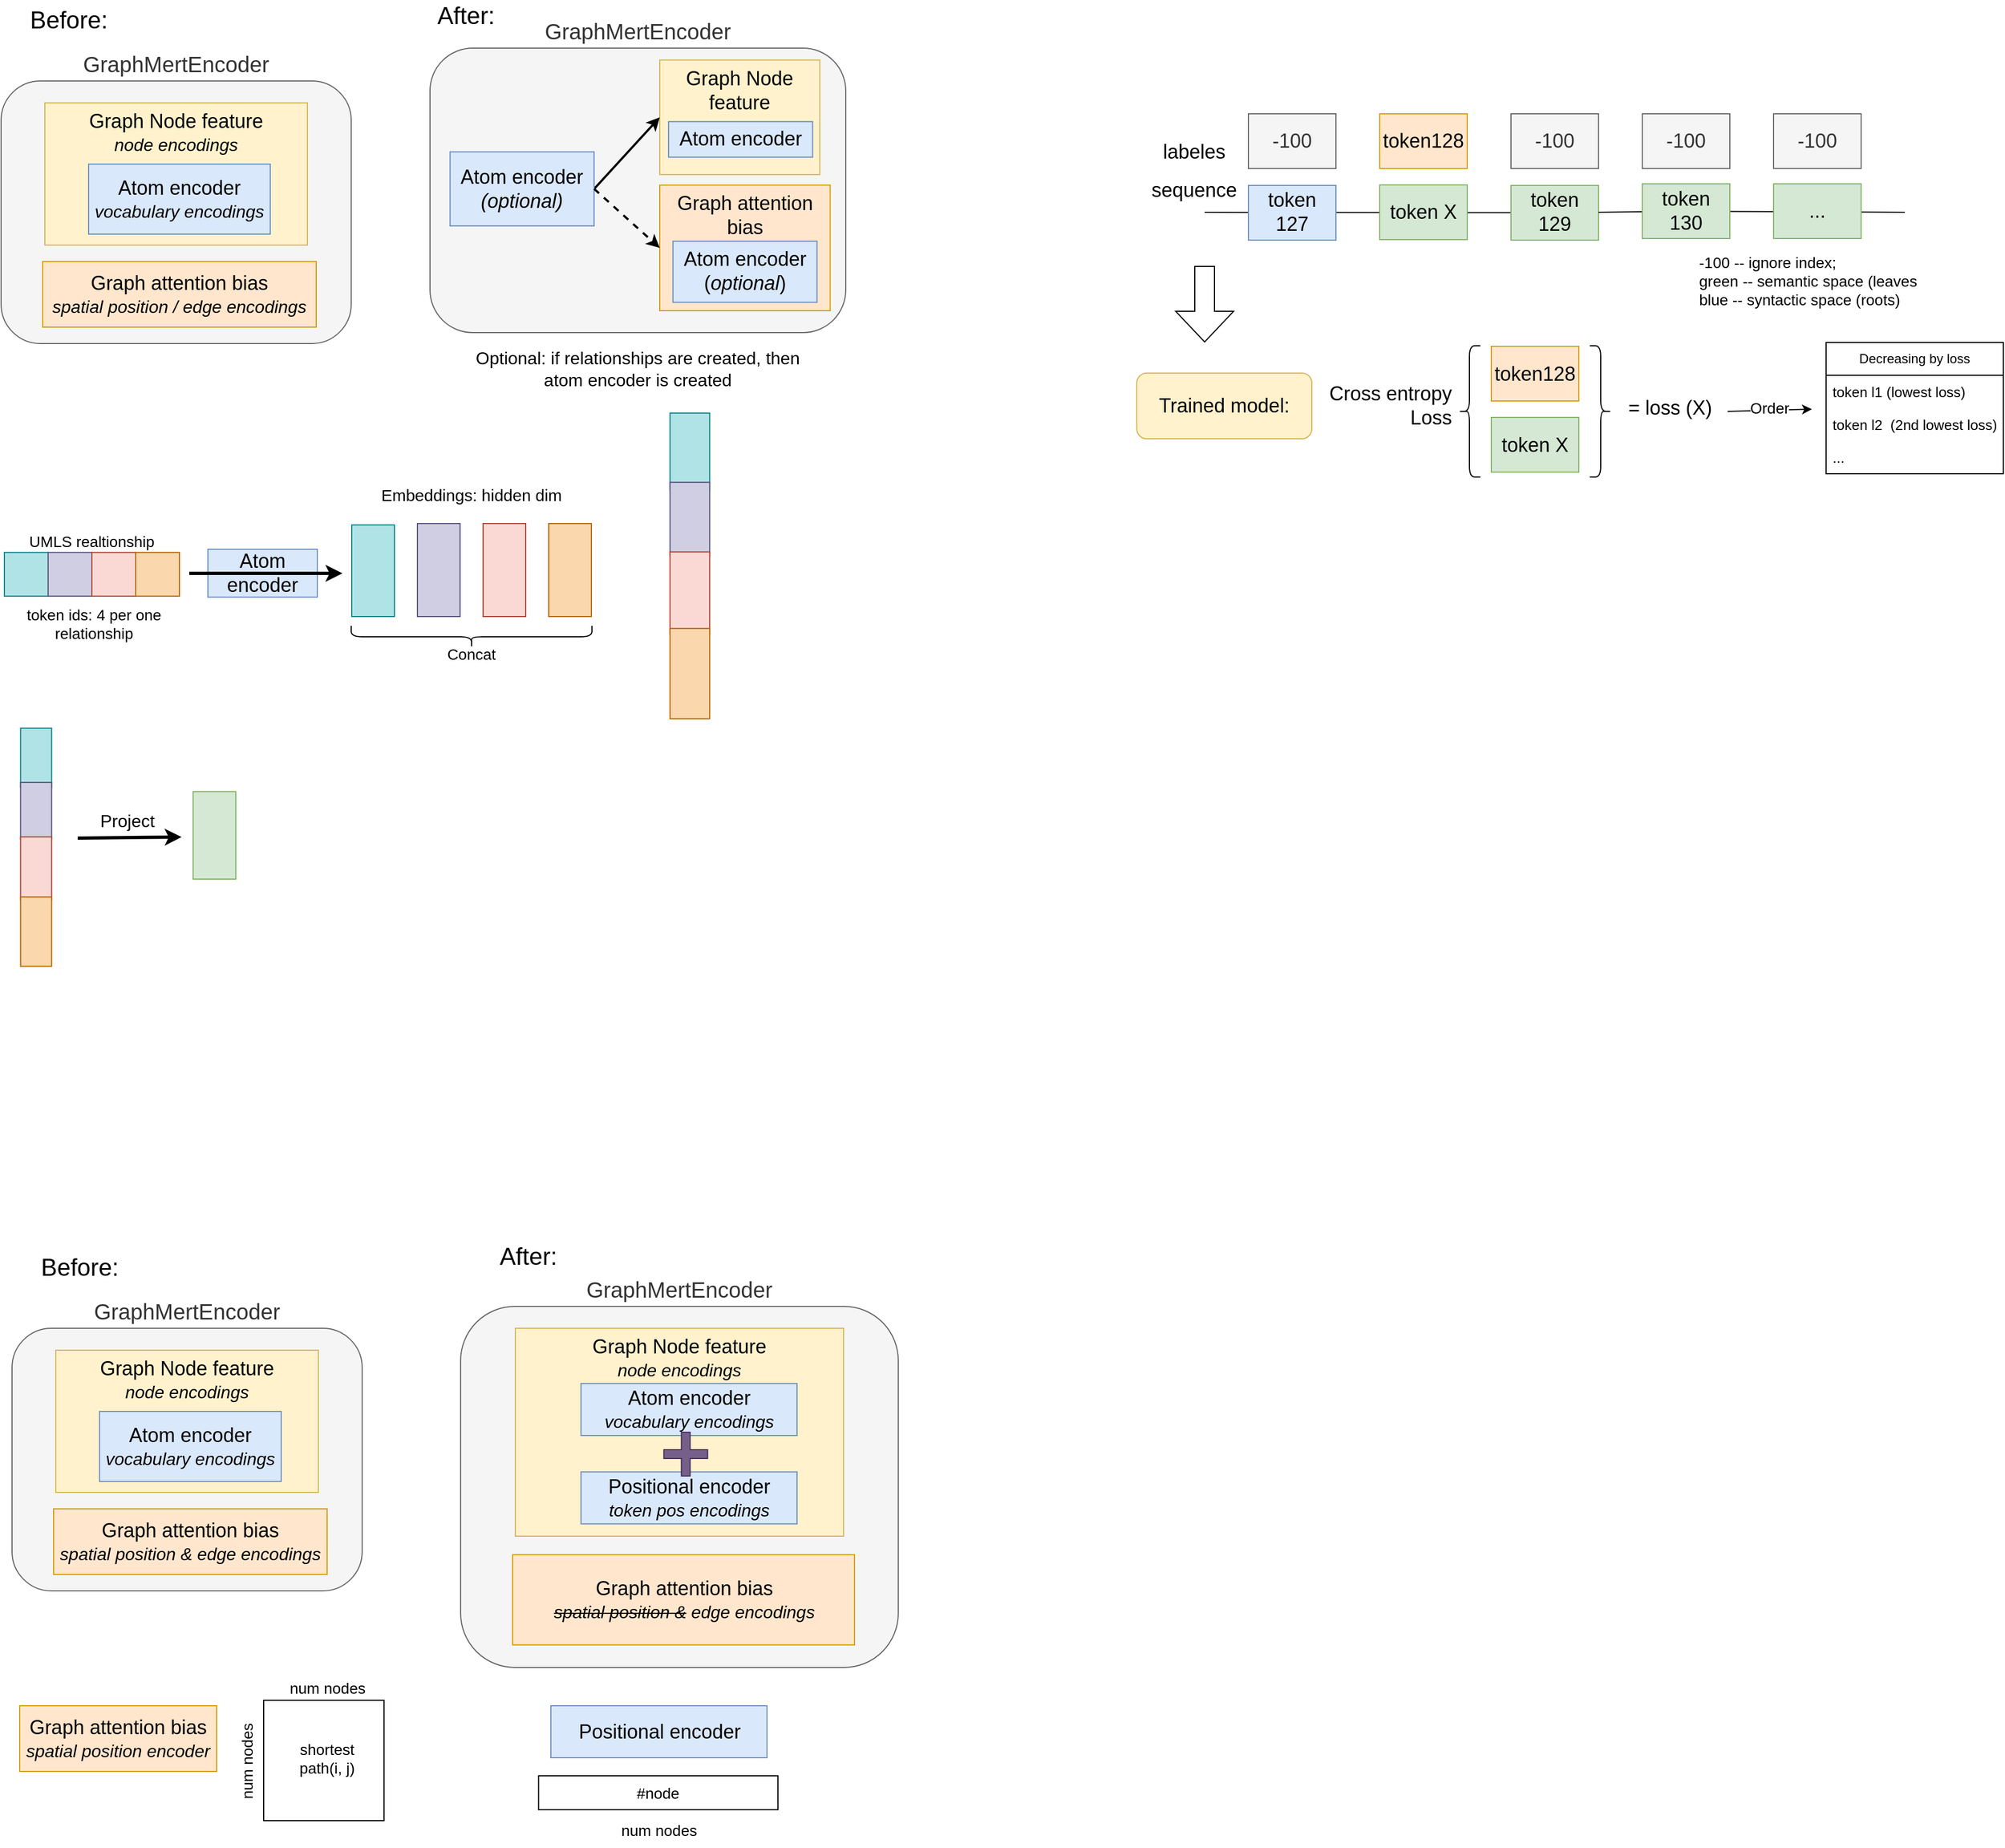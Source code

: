 <mxfile version="24.8.0" pages="2">
  <diagram name="Page-1" id="yuvdnFN4CmruhH1FIkKl">
    <mxGraphModel dx="1720" dy="1517" grid="1" gridSize="10" guides="1" tooltips="1" connect="1" arrows="1" fold="1" page="1" pageScale="1" pageWidth="1600" pageHeight="900" math="0" shadow="0">
      <root>
        <mxCell id="0" />
        <mxCell id="1" parent="0" />
        <mxCell id="zg4am7xlESdSiOFU0udA-6" value="" style="group" parent="1" vertex="1" connectable="0">
          <mxGeometry x="60" y="120" width="320" height="240" as="geometry" />
        </mxCell>
        <mxCell id="zg4am7xlESdSiOFU0udA-4" value="&lt;font style=&quot;font-size: 20px;&quot;&gt;GraphMertEncoder&lt;/font&gt;" style="rounded=1;whiteSpace=wrap;html=1;labelPosition=center;verticalLabelPosition=top;align=center;verticalAlign=bottom;fontSize=18;fillColor=#f5f5f5;fontColor=#333333;strokeColor=#666666;container=1;" parent="zg4am7xlESdSiOFU0udA-6" vertex="1">
          <mxGeometry width="320" height="240" as="geometry" />
        </mxCell>
        <mxCell id="zg4am7xlESdSiOFU0udA-1" value="&lt;font style=&quot;font-size: 18px;&quot;&gt;Graph Node feature&lt;/font&gt;&lt;div&gt;&lt;i&gt;&lt;font style=&quot;font-size: 16px;&quot;&gt;node encodings&lt;/font&gt;&lt;/i&gt;&lt;/div&gt;" style="rounded=0;whiteSpace=wrap;html=1;verticalAlign=top;fillColor=#fff2cc;strokeColor=#d6b656;" parent="zg4am7xlESdSiOFU0udA-6" vertex="1">
          <mxGeometry x="40" y="20" width="240" height="130" as="geometry" />
        </mxCell>
        <mxCell id="zg4am7xlESdSiOFU0udA-2" value="&lt;font style=&quot;font-size: 18px;&quot;&gt;Graph attention bias&lt;/font&gt;&lt;div&gt;&lt;font size=&quot;1&quot;&gt;&lt;i style=&quot;font-size: 16px;&quot;&gt;spatial position / edge encodings&lt;/i&gt;&lt;/font&gt;&lt;/div&gt;" style="rounded=0;whiteSpace=wrap;html=1;fillColor=#ffe6cc;strokeColor=#d79b00;" parent="zg4am7xlESdSiOFU0udA-6" vertex="1">
          <mxGeometry x="38" y="165.003" width="250" height="60" as="geometry" />
        </mxCell>
        <mxCell id="zg4am7xlESdSiOFU0udA-3" value="&lt;font style=&quot;font-size: 18px;&quot;&gt;Atom encoder&lt;/font&gt;&lt;div&gt;&lt;font style=&quot;font-size: 16px;&quot;&gt;&lt;i&gt;vocabulary encodings&lt;/i&gt;&lt;/font&gt;&lt;/div&gt;" style="rounded=0;whiteSpace=wrap;html=1;fillColor=#dae8fc;strokeColor=#6c8ebf;" parent="zg4am7xlESdSiOFU0udA-6" vertex="1">
          <mxGeometry x="80" y="76" width="166" height="64" as="geometry" />
        </mxCell>
        <mxCell id="zg4am7xlESdSiOFU0udA-8" value="" style="group" parent="1" vertex="1" connectable="0">
          <mxGeometry x="452" y="90" width="380" height="260" as="geometry" />
        </mxCell>
        <mxCell id="zg4am7xlESdSiOFU0udA-9" value="&lt;font style=&quot;font-size: 20px;&quot;&gt;GraphMertEncoder&lt;/font&gt;" style="rounded=1;whiteSpace=wrap;html=1;labelPosition=center;verticalLabelPosition=top;align=center;verticalAlign=bottom;fontSize=18;fillColor=#f5f5f5;fontColor=#333333;strokeColor=#666666;container=1;" parent="zg4am7xlESdSiOFU0udA-8" vertex="1">
          <mxGeometry width="380.0" height="260" as="geometry" />
        </mxCell>
        <mxCell id="zg4am7xlESdSiOFU0udA-10" value="&lt;font style=&quot;font-size: 18px;&quot;&gt;Graph Node feature&lt;/font&gt;" style="rounded=0;whiteSpace=wrap;html=1;verticalAlign=top;fillColor=#fff2cc;strokeColor=#d6b656;" parent="zg4am7xlESdSiOFU0udA-9" vertex="1">
          <mxGeometry x="210" y="10.833" width="146.26" height="104.722" as="geometry" />
        </mxCell>
        <mxCell id="zg4am7xlESdSiOFU0udA-13" style="rounded=0;orthogonalLoop=1;jettySize=auto;html=1;exitX=1;exitY=0.5;exitDx=0;exitDy=0;entryX=0;entryY=0.5;entryDx=0;entryDy=0;strokeWidth=2;" parent="zg4am7xlESdSiOFU0udA-9" source="zg4am7xlESdSiOFU0udA-12" target="zg4am7xlESdSiOFU0udA-10" edge="1">
          <mxGeometry relative="1" as="geometry" />
        </mxCell>
        <mxCell id="zg4am7xlESdSiOFU0udA-12" value="&lt;font style=&quot;font-size: 18px;&quot;&gt;Atom encoder&lt;/font&gt;&lt;div&gt;&lt;font size=&quot;4&quot;&gt;&lt;i&gt;(optional)&lt;/i&gt;&lt;/font&gt;&lt;/div&gt;" style="rounded=0;whiteSpace=wrap;html=1;fillColor=#dae8fc;strokeColor=#6c8ebf;" parent="zg4am7xlESdSiOFU0udA-9" vertex="1">
          <mxGeometry x="18.33" y="94.792" width="131.67" height="67.708" as="geometry" />
        </mxCell>
        <mxCell id="zg4am7xlESdSiOFU0udA-11" value="&lt;font style=&quot;font-size: 18px;&quot;&gt;Graph attention bias&lt;/font&gt;" style="rounded=0;whiteSpace=wrap;html=1;fillColor=#ffe6cc;strokeColor=#d79b00;verticalAlign=top;" parent="zg4am7xlESdSiOFU0udA-9" vertex="1">
          <mxGeometry x="210" y="125.185" width="155.76" height="114.814" as="geometry" />
        </mxCell>
        <mxCell id="zg4am7xlESdSiOFU0udA-14" style="rounded=0;orthogonalLoop=1;jettySize=auto;html=1;exitX=1;exitY=0.5;exitDx=0;exitDy=0;entryX=0;entryY=0.5;entryDx=0;entryDy=0;dashed=1;strokeWidth=2;" parent="zg4am7xlESdSiOFU0udA-9" source="zg4am7xlESdSiOFU0udA-12" target="zg4am7xlESdSiOFU0udA-11" edge="1">
          <mxGeometry relative="1" as="geometry" />
        </mxCell>
        <mxCell id="zg4am7xlESdSiOFU0udA-15" value="&lt;font style=&quot;font-size: 18px;&quot;&gt;Atom encoder&lt;/font&gt;" style="rounded=0;whiteSpace=wrap;html=1;fillColor=#dae8fc;strokeColor=#6c8ebf;" parent="zg4am7xlESdSiOFU0udA-9" vertex="1">
          <mxGeometry x="218.04" y="67.167" width="131.67" height="32.5" as="geometry" />
        </mxCell>
        <mxCell id="zg4am7xlESdSiOFU0udA-16" value="&lt;font style=&quot;font-size: 18px;&quot;&gt;Atom encoder&lt;/font&gt;&lt;div&gt;&lt;font style=&quot;font-size: 18px;&quot;&gt;(&lt;i&gt;optional&lt;/i&gt;)&lt;/font&gt;&lt;/div&gt;" style="rounded=0;whiteSpace=wrap;html=1;fillColor=#dae8fc;strokeColor=#6c8ebf;" parent="zg4am7xlESdSiOFU0udA-9" vertex="1">
          <mxGeometry x="222.05" y="176.466" width="131.67" height="55.83" as="geometry" />
        </mxCell>
        <mxCell id="zg4am7xlESdSiOFU0udA-19" value="&lt;font style=&quot;font-size: 16px;&quot;&gt;Optional: if relationships are created, then atom encoder is created&lt;/font&gt;" style="text;html=1;align=center;verticalAlign=middle;whiteSpace=wrap;rounded=0;" parent="1" vertex="1">
          <mxGeometry x="482" y="348" width="320" height="70" as="geometry" />
        </mxCell>
        <mxCell id="zg4am7xlESdSiOFU0udA-30" value="" style="rounded=0;whiteSpace=wrap;html=1;rotation=-90;fillColor=#b0e3e6;strokeColor=#0e8088;" parent="1" vertex="1">
          <mxGeometry x="358.12" y="548.13" width="83.75" height="39" as="geometry" />
        </mxCell>
        <mxCell id="zg4am7xlESdSiOFU0udA-31" value="" style="rounded=0;whiteSpace=wrap;html=1;rotation=-90;fillColor=#d0cee2;strokeColor=#56517e;" parent="1" vertex="1">
          <mxGeometry x="417.5" y="547.5" width="85" height="39" as="geometry" />
        </mxCell>
        <mxCell id="zg4am7xlESdSiOFU0udA-32" value="" style="rounded=0;whiteSpace=wrap;html=1;rotation=-90;fillColor=#fad9d5;strokeColor=#ae4132;" parent="1" vertex="1">
          <mxGeometry x="477.5" y="547.5" width="85" height="39" as="geometry" />
        </mxCell>
        <mxCell id="zg4am7xlESdSiOFU0udA-33" value="" style="rounded=0;whiteSpace=wrap;html=1;rotation=-90;fillColor=#fad7ac;strokeColor=#b46504;" parent="1" vertex="1">
          <mxGeometry x="537.5" y="547.5" width="85" height="39" as="geometry" />
        </mxCell>
        <mxCell id="zg4am7xlESdSiOFU0udA-36" value="&lt;font style=&quot;font-size: 18px;&quot;&gt;Atom encoder&lt;/font&gt;" style="rounded=0;whiteSpace=wrap;html=1;fillColor=#dae8fc;strokeColor=#6c8ebf;" parent="1" vertex="1">
          <mxGeometry x="249" y="548" width="100" height="43.75" as="geometry" />
        </mxCell>
        <mxCell id="zg4am7xlESdSiOFU0udA-35" value="" style="endArrow=classic;html=1;rounded=0;strokeWidth=3;" parent="1" edge="1">
          <mxGeometry width="50" height="50" relative="1" as="geometry">
            <mxPoint x="232" y="570" as="sourcePoint" />
            <mxPoint x="372" y="570" as="targetPoint" />
          </mxGeometry>
        </mxCell>
        <mxCell id="zg4am7xlESdSiOFU0udA-40" value="&lt;font style=&quot;font-size: 15px;&quot;&gt;Embeddings: hidden dim&lt;/font&gt;" style="text;html=1;align=center;verticalAlign=middle;whiteSpace=wrap;rounded=0;" parent="1" vertex="1">
          <mxGeometry x="400" y="483" width="180" height="30" as="geometry" />
        </mxCell>
        <mxCell id="zg4am7xlESdSiOFU0udA-41" value="" style="shape=curlyBracket;whiteSpace=wrap;html=1;rounded=1;labelPosition=center;verticalLabelPosition=bottom;align=center;verticalAlign=top;rotation=-90;" parent="1" vertex="1">
          <mxGeometry x="480" y="518" width="20" height="220" as="geometry" />
        </mxCell>
        <mxCell id="zg4am7xlESdSiOFU0udA-42" value="&lt;font style=&quot;font-size: 14px;&quot;&gt;Concat&lt;/font&gt;" style="text;html=1;align=center;verticalAlign=middle;whiteSpace=wrap;rounded=0;" parent="1" vertex="1">
          <mxGeometry x="460" y="629" width="60" height="30" as="geometry" />
        </mxCell>
        <mxCell id="zg4am7xlESdSiOFU0udA-45" value="" style="shape=image;html=1;verticalAlign=top;verticalLabelPosition=bottom;labelBackgroundColor=#ffffff;imageAspect=0;aspect=fixed;image=https://cdn2.iconfinder.com/data/icons/css-vol-2/24/math-equal-128.png" parent="1" vertex="1">
          <mxGeometry x="607" y="547" width="50" height="50" as="geometry" />
        </mxCell>
        <mxCell id="zg4am7xlESdSiOFU0udA-46" value="" style="rounded=0;whiteSpace=wrap;html=1;rotation=-90;fillColor=#d5e8d4;strokeColor=#82b366;" parent="1" vertex="1">
          <mxGeometry x="215" y="790" width="80" height="39" as="geometry" />
        </mxCell>
        <mxCell id="zg4am7xlESdSiOFU0udA-48" value="" style="endArrow=classic;html=1;rounded=0;strokeWidth=3;" parent="1" edge="1">
          <mxGeometry width="50" height="50" relative="1" as="geometry">
            <mxPoint x="130" y="812" as="sourcePoint" />
            <mxPoint x="225" y="811" as="targetPoint" />
          </mxGeometry>
        </mxCell>
        <mxCell id="zg4am7xlESdSiOFU0udA-50" value="&lt;font style=&quot;font-size: 16px;&quot;&gt;Project&lt;/font&gt;" style="edgeLabel;html=1;align=center;verticalAlign=bottom;resizable=0;points=[];labelPosition=center;verticalLabelPosition=top;fontSize=14;" parent="zg4am7xlESdSiOFU0udA-48" vertex="1" connectable="0">
          <mxGeometry x="0.39" y="1" relative="1" as="geometry">
            <mxPoint x="-21" y="-3" as="offset" />
          </mxGeometry>
        </mxCell>
        <mxCell id="RV-FsLHtvuWJovbYujER-7" value="" style="group" parent="1" vertex="1" connectable="0">
          <mxGeometry x="60" y="550.88" width="170" height="80" as="geometry" />
        </mxCell>
        <mxCell id="RV-FsLHtvuWJovbYujER-5" value="UMLS realtionship" style="group;labelPosition=center;verticalLabelPosition=top;align=center;verticalAlign=bottom;fontSize=14;" parent="RV-FsLHtvuWJovbYujER-7" vertex="1" connectable="0">
          <mxGeometry x="3" width="160" height="40" as="geometry" />
        </mxCell>
        <mxCell id="RV-FsLHtvuWJovbYujER-1" value="" style="whiteSpace=wrap;html=1;aspect=fixed;fillColor=#b0e3e6;strokeColor=#0e8088;" parent="RV-FsLHtvuWJovbYujER-5" vertex="1">
          <mxGeometry width="40" height="40" as="geometry" />
        </mxCell>
        <mxCell id="RV-FsLHtvuWJovbYujER-2" value="" style="whiteSpace=wrap;html=1;aspect=fixed;fillColor=#d0cee2;strokeColor=#56517e;" parent="RV-FsLHtvuWJovbYujER-5" vertex="1">
          <mxGeometry x="40" width="40" height="40" as="geometry" />
        </mxCell>
        <mxCell id="RV-FsLHtvuWJovbYujER-3" value="" style="whiteSpace=wrap;html=1;aspect=fixed;fillColor=#fad9d5;strokeColor=#ae4132;" parent="RV-FsLHtvuWJovbYujER-5" vertex="1">
          <mxGeometry x="80" width="40" height="40" as="geometry" />
        </mxCell>
        <mxCell id="RV-FsLHtvuWJovbYujER-4" value="" style="whiteSpace=wrap;html=1;aspect=fixed;fillColor=#fad7ac;strokeColor=#b46504;" parent="RV-FsLHtvuWJovbYujER-5" vertex="1">
          <mxGeometry x="120" width="40" height="40" as="geometry" />
        </mxCell>
        <mxCell id="zg4am7xlESdSiOFU0udA-34" value="&lt;font style=&quot;font-size: 14px;&quot;&gt;token ids: 4 per one relationship&lt;/font&gt;" style="text;html=1;align=center;verticalAlign=middle;whiteSpace=wrap;rounded=0;fontSize=14;" parent="RV-FsLHtvuWJovbYujER-7" vertex="1">
          <mxGeometry y="50" width="170" height="30" as="geometry" />
        </mxCell>
        <mxCell id="RV-FsLHtvuWJovbYujER-8" value="&lt;font style=&quot;font-size: 22px;&quot;&gt;Before:&lt;/font&gt;" style="text;html=1;align=center;verticalAlign=middle;whiteSpace=wrap;rounded=0;" parent="1" vertex="1">
          <mxGeometry x="77" y="50" width="90" height="30" as="geometry" />
        </mxCell>
        <mxCell id="RV-FsLHtvuWJovbYujER-9" value="&lt;font style=&quot;font-size: 22px;&quot;&gt;After:&lt;/font&gt;" style="text;html=1;align=center;verticalAlign=middle;whiteSpace=wrap;rounded=0;" parent="1" vertex="1">
          <mxGeometry x="455" y="46" width="60" height="30" as="geometry" />
        </mxCell>
        <mxCell id="MMutbW-EPVTEhTYXHN1m-5" value="" style="group" parent="1" vertex="1" connectable="0">
          <mxGeometry x="670" y="426" width="39" height="274" as="geometry" />
        </mxCell>
        <mxCell id="MMutbW-EPVTEhTYXHN1m-1" value="" style="rounded=0;whiteSpace=wrap;html=1;rotation=-90;fillColor=#b0e3e6;strokeColor=#0e8088;" parent="MMutbW-EPVTEhTYXHN1m-5" vertex="1">
          <mxGeometry x="-15.5" y="14.421" width="70" height="36.285" as="geometry" />
        </mxCell>
        <mxCell id="MMutbW-EPVTEhTYXHN1m-2" value="" style="rounded=0;whiteSpace=wrap;html=1;rotation=-90;fillColor=#d0cee2;strokeColor=#56517e;" parent="MMutbW-EPVTEhTYXHN1m-5" vertex="1">
          <mxGeometry x="-14.25" y="76.413" width="67.5" height="36.285" as="geometry" />
        </mxCell>
        <mxCell id="MMutbW-EPVTEhTYXHN1m-3" value="" style="rounded=0;whiteSpace=wrap;html=1;rotation=-90;fillColor=#fad9d5;strokeColor=#ae4132;" parent="MMutbW-EPVTEhTYXHN1m-5" vertex="1">
          <mxGeometry x="-18" y="143.745" width="75" height="36.285" as="geometry" />
        </mxCell>
        <mxCell id="MMutbW-EPVTEhTYXHN1m-4" value="" style="rounded=0;whiteSpace=wrap;html=1;rotation=-90;fillColor=#fad7ac;strokeColor=#b46504;" parent="MMutbW-EPVTEhTYXHN1m-5" vertex="1">
          <mxGeometry x="-21.75" y="217.479" width="82.5" height="36.285" as="geometry" />
        </mxCell>
        <mxCell id="MMutbW-EPVTEhTYXHN1m-6" value="" style="group" parent="1" vertex="1" connectable="0">
          <mxGeometry x="77" y="713" width="30" height="214.5" as="geometry" />
        </mxCell>
        <mxCell id="MMutbW-EPVTEhTYXHN1m-7" value="" style="rounded=0;whiteSpace=wrap;html=1;rotation=-90;fillColor=#b0e3e6;strokeColor=#0e8088;" parent="MMutbW-EPVTEhTYXHN1m-6" vertex="1">
          <mxGeometry x="-11.923" y="11.289" width="53.846" height="28.406" as="geometry" />
        </mxCell>
        <mxCell id="MMutbW-EPVTEhTYXHN1m-8" value="" style="rounded=0;whiteSpace=wrap;html=1;rotation=-90;fillColor=#d0cee2;strokeColor=#56517e;" parent="MMutbW-EPVTEhTYXHN1m-6" vertex="1">
          <mxGeometry x="-10.962" y="59.82" width="51.923" height="28.406" as="geometry" />
        </mxCell>
        <mxCell id="MMutbW-EPVTEhTYXHN1m-9" value="" style="rounded=0;whiteSpace=wrap;html=1;rotation=-90;fillColor=#fad9d5;strokeColor=#ae4132;" parent="MMutbW-EPVTEhTYXHN1m-6" vertex="1">
          <mxGeometry x="-13.846" y="112.531" width="57.692" height="28.406" as="geometry" />
        </mxCell>
        <mxCell id="MMutbW-EPVTEhTYXHN1m-10" value="" style="rounded=0;whiteSpace=wrap;html=1;rotation=-90;fillColor=#fad7ac;strokeColor=#b46504;" parent="MMutbW-EPVTEhTYXHN1m-6" vertex="1">
          <mxGeometry x="-16.731" y="170.253" width="63.462" height="28.406" as="geometry" />
        </mxCell>
        <mxCell id="xKOzAoOrU4ldWX6iVF7p-1" value="" style="endArrow=none;html=1;rounded=0;" parent="1" source="gIFt_v0iBFxSIIZcuo0Y-3" edge="1">
          <mxGeometry width="50" height="50" relative="1" as="geometry">
            <mxPoint x="1200" y="240" as="sourcePoint" />
            <mxPoint x="1800" y="240" as="targetPoint" />
          </mxGeometry>
        </mxCell>
        <mxCell id="gIFt_v0iBFxSIIZcuo0Y-2" value="" style="endArrow=none;html=1;rounded=0;" parent="1" target="gIFt_v0iBFxSIIZcuo0Y-1" edge="1">
          <mxGeometry width="50" height="50" relative="1" as="geometry">
            <mxPoint x="1160" y="240" as="sourcePoint" />
            <mxPoint x="1710" y="239.5" as="targetPoint" />
          </mxGeometry>
        </mxCell>
        <mxCell id="gIFt_v0iBFxSIIZcuo0Y-1" value="&lt;font style=&quot;font-size: 18px;&quot;&gt;token 129&lt;/font&gt;" style="rounded=0;whiteSpace=wrap;html=1;fillColor=#d5e8d4;strokeColor=#82b366;" parent="1" vertex="1">
          <mxGeometry x="1440" y="215.47" width="80" height="50" as="geometry" />
        </mxCell>
        <mxCell id="xKOzAoOrU4ldWX6iVF7p-4" value="&lt;font style=&quot;font-size: 18px;&quot;&gt;token X&lt;/font&gt;" style="rounded=0;whiteSpace=wrap;html=1;fillColor=#d5e8d4;strokeColor=#82b366;" parent="1" vertex="1">
          <mxGeometry x="1320" y="215" width="80" height="50" as="geometry" />
        </mxCell>
        <mxCell id="gIFt_v0iBFxSIIZcuo0Y-4" value="" style="endArrow=none;html=1;rounded=0;" parent="1" source="gIFt_v0iBFxSIIZcuo0Y-1" target="gIFt_v0iBFxSIIZcuo0Y-3" edge="1">
          <mxGeometry width="50" height="50" relative="1" as="geometry">
            <mxPoint x="1520" y="240" as="sourcePoint" />
            <mxPoint x="1710" y="239.5" as="targetPoint" />
          </mxGeometry>
        </mxCell>
        <mxCell id="gIFt_v0iBFxSIIZcuo0Y-3" value="&lt;font style=&quot;font-size: 18px;&quot;&gt;token 130&lt;/font&gt;" style="rounded=0;whiteSpace=wrap;html=1;fillColor=#d5e8d4;strokeColor=#82b366;" parent="1" vertex="1">
          <mxGeometry x="1560" y="214" width="80" height="50" as="geometry" />
        </mxCell>
        <mxCell id="gIFt_v0iBFxSIIZcuo0Y-5" value="&lt;font size=&quot;4&quot;&gt;...&lt;/font&gt;" style="rounded=0;whiteSpace=wrap;html=1;fillColor=#d5e8d4;strokeColor=#82b366;" parent="1" vertex="1">
          <mxGeometry x="1680" y="214" width="80" height="50" as="geometry" />
        </mxCell>
        <mxCell id="gIFt_v0iBFxSIIZcuo0Y-7" value="&lt;font style=&quot;font-size: 18px;&quot;&gt;-100&lt;/font&gt;" style="rounded=0;whiteSpace=wrap;html=1;fillColor=#f5f5f5;fontColor=#333333;strokeColor=#666666;" parent="1" vertex="1">
          <mxGeometry x="1440" y="150" width="80" height="50" as="geometry" />
        </mxCell>
        <mxCell id="gIFt_v0iBFxSIIZcuo0Y-8" value="&lt;font style=&quot;font-size: 18px;&quot;&gt;token128&lt;/font&gt;" style="rounded=0;whiteSpace=wrap;html=1;fillColor=#ffe6cc;strokeColor=#d79b00;" parent="1" vertex="1">
          <mxGeometry x="1320" y="150" width="80" height="50" as="geometry" />
        </mxCell>
        <mxCell id="gIFt_v0iBFxSIIZcuo0Y-9" value="&lt;font style=&quot;font-size: 18px;&quot;&gt;-100&lt;/font&gt;" style="rounded=0;whiteSpace=wrap;html=1;fillColor=#f5f5f5;fontColor=#333333;strokeColor=#666666;" parent="1" vertex="1">
          <mxGeometry x="1560" y="150" width="80" height="50" as="geometry" />
        </mxCell>
        <mxCell id="gIFt_v0iBFxSIIZcuo0Y-10" value="&lt;font style=&quot;font-size: 18px;&quot;&gt;-100&lt;/font&gt;" style="rounded=0;whiteSpace=wrap;html=1;fillColor=#f5f5f5;fontColor=#333333;strokeColor=#666666;" parent="1" vertex="1">
          <mxGeometry x="1680" y="150" width="80" height="50" as="geometry" />
        </mxCell>
        <mxCell id="gIFt_v0iBFxSIIZcuo0Y-11" value="&lt;font style=&quot;font-size: 18px;&quot;&gt;token 127&lt;/font&gt;" style="rounded=0;whiteSpace=wrap;html=1;fillColor=#dae8fc;strokeColor=#6c8ebf;" parent="1" vertex="1">
          <mxGeometry x="1200" y="215.47" width="80" height="50" as="geometry" />
        </mxCell>
        <mxCell id="gIFt_v0iBFxSIIZcuo0Y-12" value="&lt;font style=&quot;font-size: 18px;&quot;&gt;-100&lt;/font&gt;" style="rounded=0;whiteSpace=wrap;html=1;fillColor=#f5f5f5;fontColor=#333333;strokeColor=#666666;" parent="1" vertex="1">
          <mxGeometry x="1200" y="150" width="80" height="50" as="geometry" />
        </mxCell>
        <mxCell id="gIFt_v0iBFxSIIZcuo0Y-14" value="&lt;font style=&quot;font-size: 18px;&quot;&gt;labeles&lt;/font&gt;" style="text;html=1;align=center;verticalAlign=middle;resizable=0;points=[];autosize=1;strokeColor=none;fillColor=none;" parent="1" vertex="1">
          <mxGeometry x="1110" y="170" width="80" height="30" as="geometry" />
        </mxCell>
        <mxCell id="gIFt_v0iBFxSIIZcuo0Y-15" value="&lt;font style=&quot;font-size: 18px;&quot;&gt;sequence&lt;/font&gt;" style="text;html=1;align=center;verticalAlign=middle;resizable=0;points=[];autosize=1;strokeColor=none;fillColor=none;" parent="1" vertex="1">
          <mxGeometry x="1100" y="205" width="100" height="30" as="geometry" />
        </mxCell>
        <mxCell id="gIFt_v0iBFxSIIZcuo0Y-18" value="&lt;font style=&quot;font-size: 18px;&quot;&gt;Trained model:&lt;/font&gt;" style="rounded=1;whiteSpace=wrap;html=1;fillColor=#fff2cc;strokeColor=#d6b656;" parent="1" vertex="1">
          <mxGeometry x="1098" y="387" width="160" height="60" as="geometry" />
        </mxCell>
        <mxCell id="gIFt_v0iBFxSIIZcuo0Y-19" value="" style="shape=flexArrow;endArrow=classic;html=1;rounded=0;endWidth=34;endSize=9;width=18;" parent="1" edge="1">
          <mxGeometry width="50" height="50" relative="1" as="geometry">
            <mxPoint x="1160" y="289" as="sourcePoint" />
            <mxPoint x="1160" y="359" as="targetPoint" />
            <Array as="points" />
          </mxGeometry>
        </mxCell>
        <mxCell id="gIFt_v0iBFxSIIZcuo0Y-22" value="" style="shape=curlyBracket;whiteSpace=wrap;html=1;rounded=1;labelPosition=left;verticalLabelPosition=middle;align=right;verticalAlign=middle;" parent="1" vertex="1">
          <mxGeometry x="1392" y="362" width="20" height="120" as="geometry" />
        </mxCell>
        <mxCell id="gIFt_v0iBFxSIIZcuo0Y-23" value="" style="shape=curlyBracket;whiteSpace=wrap;html=1;rounded=1;flipH=1;labelPosition=right;verticalLabelPosition=middle;align=left;verticalAlign=middle;" parent="1" vertex="1">
          <mxGeometry x="1512" y="362" width="20" height="120" as="geometry" />
        </mxCell>
        <mxCell id="gIFt_v0iBFxSIIZcuo0Y-24" value="&lt;font style=&quot;font-size: 18px;&quot;&gt;Cross entropy&amp;nbsp;&lt;/font&gt;&lt;div&gt;&lt;font style=&quot;font-size: 18px;&quot;&gt;Loss&amp;nbsp;&lt;/font&gt;&lt;/div&gt;" style="text;html=1;align=right;verticalAlign=middle;resizable=0;points=[];autosize=1;strokeColor=none;fillColor=none;" parent="1" vertex="1">
          <mxGeometry x="1252" y="387" width="140" height="60" as="geometry" />
        </mxCell>
        <mxCell id="gIFt_v0iBFxSIIZcuo0Y-25" value="&lt;font style=&quot;font-size: 18px;&quot;&gt;= loss (X)&lt;/font&gt;" style="text;html=1;align=center;verticalAlign=middle;resizable=0;points=[];autosize=1;strokeColor=none;fillColor=none;" parent="1" vertex="1">
          <mxGeometry x="1535" y="404" width="100" height="30" as="geometry" />
        </mxCell>
        <mxCell id="gIFt_v0iBFxSIIZcuo0Y-26" value="&lt;font style=&quot;font-size: 18px;&quot;&gt;token X&lt;/font&gt;" style="rounded=0;whiteSpace=wrap;html=1;fillColor=#d5e8d4;strokeColor=#82b366;" parent="1" vertex="1">
          <mxGeometry x="1422" y="427.5" width="80" height="50" as="geometry" />
        </mxCell>
        <mxCell id="gIFt_v0iBFxSIIZcuo0Y-27" value="&lt;font style=&quot;font-size: 18px;&quot;&gt;token128&lt;/font&gt;" style="rounded=0;whiteSpace=wrap;html=1;fillColor=#ffe6cc;strokeColor=#d79b00;" parent="1" vertex="1">
          <mxGeometry x="1422" y="362.5" width="80" height="50" as="geometry" />
        </mxCell>
        <mxCell id="gIFt_v0iBFxSIIZcuo0Y-28" value="" style="endArrow=classic;html=1;rounded=0;" parent="1" edge="1">
          <mxGeometry width="50" height="50" relative="1" as="geometry">
            <mxPoint x="1638" y="422" as="sourcePoint" />
            <mxPoint x="1715" y="420" as="targetPoint" />
          </mxGeometry>
        </mxCell>
        <mxCell id="gIFt_v0iBFxSIIZcuo0Y-30" value="&lt;font style=&quot;font-size: 14px;&quot;&gt;Order&lt;/font&gt;" style="edgeLabel;html=1;align=center;verticalAlign=middle;resizable=0;points=[];" parent="gIFt_v0iBFxSIIZcuo0Y-28" vertex="1" connectable="0">
          <mxGeometry x="-0.2" y="2" relative="1" as="geometry">
            <mxPoint x="7" as="offset" />
          </mxGeometry>
        </mxCell>
        <mxCell id="gIFt_v0iBFxSIIZcuo0Y-31" value="&lt;font style=&quot;font-size: 14px;&quot;&gt;-100 -- ignore index;&lt;/font&gt;&lt;div style=&quot;font-size: 14px;&quot;&gt;&lt;font style=&quot;font-size: 14px;&quot;&gt;green -- semantic space (leaves&lt;/font&gt;&lt;/div&gt;&lt;div style=&quot;font-size: 14px;&quot;&gt;&lt;font style=&quot;font-size: 14px;&quot;&gt;blue -- syntactic space (roots)&lt;/font&gt;&lt;/div&gt;" style="text;html=1;align=left;verticalAlign=middle;resizable=0;points=[];autosize=1;strokeColor=none;fillColor=none;" parent="1" vertex="1">
          <mxGeometry x="1610" y="273" width="220" height="60" as="geometry" />
        </mxCell>
        <mxCell id="gIFt_v0iBFxSIIZcuo0Y-32" value="Decreasing by loss" style="swimlane;fontStyle=0;childLayout=stackLayout;horizontal=1;startSize=30;horizontalStack=0;resizeParent=1;resizeParentMax=0;resizeLast=0;collapsible=1;marginBottom=0;whiteSpace=wrap;html=1;" parent="1" vertex="1">
          <mxGeometry x="1728" y="359" width="162" height="120" as="geometry" />
        </mxCell>
        <mxCell id="gIFt_v0iBFxSIIZcuo0Y-33" value="&lt;font style=&quot;font-size: 13px;&quot;&gt;token l1 (lowest loss)&lt;/font&gt;" style="text;strokeColor=none;fillColor=none;align=left;verticalAlign=middle;spacingLeft=4;spacingRight=4;overflow=hidden;points=[[0,0.5],[1,0.5]];portConstraint=eastwest;rotatable=0;whiteSpace=wrap;html=1;" parent="gIFt_v0iBFxSIIZcuo0Y-32" vertex="1">
          <mxGeometry y="30" width="162" height="30" as="geometry" />
        </mxCell>
        <mxCell id="gIFt_v0iBFxSIIZcuo0Y-34" value="&lt;font style=&quot;font-size: 13px;&quot;&gt;token l2 &amp;nbsp;(2nd lowest loss)&lt;/font&gt;" style="text;strokeColor=none;fillColor=none;align=left;verticalAlign=middle;spacingLeft=4;spacingRight=4;overflow=hidden;points=[[0,0.5],[1,0.5]];portConstraint=eastwest;rotatable=0;whiteSpace=wrap;html=1;" parent="gIFt_v0iBFxSIIZcuo0Y-32" vertex="1">
          <mxGeometry y="60" width="162" height="30" as="geometry" />
        </mxCell>
        <mxCell id="gIFt_v0iBFxSIIZcuo0Y-35" value="&lt;font size=&quot;2&quot;&gt;...&lt;/font&gt;" style="text;strokeColor=none;fillColor=none;align=left;verticalAlign=middle;spacingLeft=4;spacingRight=4;overflow=hidden;points=[[0,0.5],[1,0.5]];portConstraint=eastwest;rotatable=0;whiteSpace=wrap;html=1;" parent="gIFt_v0iBFxSIIZcuo0Y-32" vertex="1">
          <mxGeometry y="90" width="162" height="30" as="geometry" />
        </mxCell>
        <mxCell id="quQvMwnNLngK8ZL6Y7wO-1" value="" style="group" vertex="1" connectable="0" parent="1">
          <mxGeometry x="70" y="1260" width="320" height="240" as="geometry" />
        </mxCell>
        <mxCell id="quQvMwnNLngK8ZL6Y7wO-2" value="&lt;font style=&quot;font-size: 20px;&quot;&gt;GraphMertEncoder&lt;/font&gt;" style="rounded=1;whiteSpace=wrap;html=1;labelPosition=center;verticalLabelPosition=top;align=center;verticalAlign=bottom;fontSize=18;fillColor=#f5f5f5;fontColor=#333333;strokeColor=#666666;container=1;" vertex="1" parent="quQvMwnNLngK8ZL6Y7wO-1">
          <mxGeometry width="320" height="240" as="geometry" />
        </mxCell>
        <mxCell id="quQvMwnNLngK8ZL6Y7wO-3" value="&lt;font style=&quot;font-size: 18px;&quot;&gt;Graph Node feature&lt;/font&gt;&lt;div&gt;&lt;i&gt;&lt;font style=&quot;font-size: 16px;&quot;&gt;node encodings&lt;/font&gt;&lt;/i&gt;&lt;/div&gt;" style="rounded=0;whiteSpace=wrap;html=1;verticalAlign=top;fillColor=#fff2cc;strokeColor=#d6b656;" vertex="1" parent="quQvMwnNLngK8ZL6Y7wO-1">
          <mxGeometry x="40" y="20" width="240" height="130" as="geometry" />
        </mxCell>
        <mxCell id="quQvMwnNLngK8ZL6Y7wO-4" value="&lt;font style=&quot;font-size: 18px;&quot;&gt;Graph attention bias&lt;/font&gt;&lt;div&gt;&lt;font size=&quot;1&quot;&gt;&lt;i style=&quot;font-size: 16px;&quot;&gt;spatial position &amp;amp; edge encodings&lt;/i&gt;&lt;/font&gt;&lt;/div&gt;" style="rounded=0;whiteSpace=wrap;html=1;fillColor=#ffe6cc;strokeColor=#d79b00;" vertex="1" parent="quQvMwnNLngK8ZL6Y7wO-1">
          <mxGeometry x="38" y="165.003" width="250" height="60" as="geometry" />
        </mxCell>
        <mxCell id="quQvMwnNLngK8ZL6Y7wO-5" value="&lt;font style=&quot;font-size: 18px;&quot;&gt;Atom encoder&lt;/font&gt;&lt;div&gt;&lt;font style=&quot;font-size: 16px;&quot;&gt;&lt;i&gt;vocabulary encodings&lt;/i&gt;&lt;/font&gt;&lt;/div&gt;" style="rounded=0;whiteSpace=wrap;html=1;fillColor=#dae8fc;strokeColor=#6c8ebf;" vertex="1" parent="quQvMwnNLngK8ZL6Y7wO-1">
          <mxGeometry x="80" y="76" width="166" height="64" as="geometry" />
        </mxCell>
        <mxCell id="quQvMwnNLngK8ZL6Y7wO-6" value="&lt;font style=&quot;font-size: 22px;&quot;&gt;Before:&lt;/font&gt;" style="text;html=1;align=center;verticalAlign=middle;whiteSpace=wrap;rounded=0;" vertex="1" parent="1">
          <mxGeometry x="87" y="1190" width="90" height="30" as="geometry" />
        </mxCell>
        <mxCell id="quQvMwnNLngK8ZL6Y7wO-7" value="" style="group" vertex="1" connectable="0" parent="1">
          <mxGeometry x="480" y="1240" width="400" height="330" as="geometry" />
        </mxCell>
        <mxCell id="quQvMwnNLngK8ZL6Y7wO-8" value="&lt;font style=&quot;font-size: 20px;&quot;&gt;GraphMertEncoder&lt;/font&gt;" style="rounded=1;whiteSpace=wrap;html=1;labelPosition=center;verticalLabelPosition=top;align=center;verticalAlign=bottom;fontSize=18;fillColor=#f5f5f5;fontColor=#333333;strokeColor=#666666;container=1;" vertex="1" parent="quQvMwnNLngK8ZL6Y7wO-7">
          <mxGeometry width="400" height="330" as="geometry" />
        </mxCell>
        <mxCell id="quQvMwnNLngK8ZL6Y7wO-9" value="&lt;font style=&quot;font-size: 18px;&quot;&gt;Graph Node feature&lt;/font&gt;&lt;div&gt;&lt;i&gt;&lt;font style=&quot;font-size: 16px;&quot;&gt;node encodings&lt;/font&gt;&lt;/i&gt;&lt;/div&gt;" style="rounded=0;whiteSpace=wrap;html=1;verticalAlign=top;fillColor=#fff2cc;strokeColor=#d6b656;" vertex="1" parent="quQvMwnNLngK8ZL6Y7wO-7">
          <mxGeometry x="50" y="20" width="300" height="190" as="geometry" />
        </mxCell>
        <mxCell id="quQvMwnNLngK8ZL6Y7wO-10" value="&lt;font style=&quot;font-size: 18px;&quot;&gt;Graph attention bias&lt;/font&gt;&lt;div&gt;&lt;font size=&quot;1&quot;&gt;&lt;i style=&quot;font-size: 16px;&quot;&gt;&lt;strike&gt;spatial position&amp;nbsp;&amp;amp;&lt;/strike&gt; edge encodings&lt;/i&gt;&lt;/font&gt;&lt;/div&gt;" style="rounded=0;whiteSpace=wrap;html=1;fillColor=#ffe6cc;strokeColor=#d79b00;" vertex="1" parent="quQvMwnNLngK8ZL6Y7wO-7">
          <mxGeometry x="47.5" y="226.88" width="312.5" height="82.5" as="geometry" />
        </mxCell>
        <mxCell id="quQvMwnNLngK8ZL6Y7wO-11" value="&lt;font style=&quot;font-size: 18px;&quot;&gt;Atom encoder&lt;/font&gt;&lt;div&gt;&lt;font style=&quot;font-size: 16px;&quot;&gt;&lt;i&gt;vocabulary encodings&lt;/i&gt;&lt;/font&gt;&lt;/div&gt;" style="rounded=0;whiteSpace=wrap;html=1;fillColor=#dae8fc;strokeColor=#6c8ebf;" vertex="1" parent="quQvMwnNLngK8ZL6Y7wO-7">
          <mxGeometry x="110" y="70.5" width="197.5" height="47.5" as="geometry" />
        </mxCell>
        <mxCell id="quQvMwnNLngK8ZL6Y7wO-13" value="&lt;font style=&quot;font-size: 18px;&quot;&gt;Positional encoder&lt;/font&gt;&lt;div&gt;&lt;font style=&quot;font-size: 16px;&quot;&gt;&lt;i&gt;token pos encodings&lt;/i&gt;&lt;/font&gt;&lt;/div&gt;" style="rounded=0;whiteSpace=wrap;html=1;fillColor=#dae8fc;strokeColor=#6c8ebf;" vertex="1" parent="quQvMwnNLngK8ZL6Y7wO-7">
          <mxGeometry x="110" y="151.25" width="197.5" height="47.5" as="geometry" />
        </mxCell>
        <mxCell id="quQvMwnNLngK8ZL6Y7wO-14" value="" style="shape=cross;whiteSpace=wrap;html=1;fillColor=#76608a;strokeColor=#432D57;fontColor=#ffffff;" vertex="1" parent="quQvMwnNLngK8ZL6Y7wO-7">
          <mxGeometry x="185.75" y="115" width="40" height="40" as="geometry" />
        </mxCell>
        <mxCell id="quQvMwnNLngK8ZL6Y7wO-12" value="&lt;font style=&quot;font-size: 22px;&quot;&gt;After:&lt;/font&gt;" style="text;html=1;align=center;verticalAlign=middle;whiteSpace=wrap;rounded=0;" vertex="1" parent="1">
          <mxGeometry x="497" y="1180" width="90" height="30" as="geometry" />
        </mxCell>
        <mxCell id="quQvMwnNLngK8ZL6Y7wO-17" value="&lt;font style=&quot;font-size: 18px;&quot;&gt;Graph attention bias&lt;/font&gt;&lt;div&gt;&lt;font size=&quot;1&quot;&gt;&lt;i style=&quot;font-size: 16px;&quot;&gt;spatial position encoder&lt;/i&gt;&lt;/font&gt;&lt;/div&gt;" style="rounded=0;whiteSpace=wrap;html=1;fillColor=#ffe6cc;strokeColor=#d79b00;" vertex="1" parent="1">
          <mxGeometry x="77" y="1605" width="180" height="60" as="geometry" />
        </mxCell>
        <mxCell id="quQvMwnNLngK8ZL6Y7wO-25" value="" style="group" vertex="1" connectable="0" parent="1">
          <mxGeometry x="270" y="1574" width="140" height="135" as="geometry" />
        </mxCell>
        <mxCell id="quQvMwnNLngK8ZL6Y7wO-18" value="" style="whiteSpace=wrap;html=1;aspect=fixed;" vertex="1" parent="quQvMwnNLngK8ZL6Y7wO-25">
          <mxGeometry x="30" y="26" width="110" height="110" as="geometry" />
        </mxCell>
        <mxCell id="quQvMwnNLngK8ZL6Y7wO-19" value="&lt;font style=&quot;font-size: 14px;&quot;&gt;num nodes&lt;/font&gt;" style="text;html=1;align=center;verticalAlign=middle;resizable=0;points=[];autosize=1;strokeColor=none;fillColor=none;" vertex="1" parent="quQvMwnNLngK8ZL6Y7wO-25">
          <mxGeometry x="43" width="90" height="30" as="geometry" />
        </mxCell>
        <mxCell id="quQvMwnNLngK8ZL6Y7wO-20" value="&lt;font style=&quot;font-size: 14px;&quot;&gt;num nodes&lt;/font&gt;" style="text;html=1;align=center;verticalAlign=middle;resizable=0;points=[];autosize=1;strokeColor=none;fillColor=none;rotation=-90;" vertex="1" parent="quQvMwnNLngK8ZL6Y7wO-25">
          <mxGeometry x="-30" y="67" width="90" height="30" as="geometry" />
        </mxCell>
        <mxCell id="quQvMwnNLngK8ZL6Y7wO-24" value="&lt;font style=&quot;font-size: 14px;&quot;&gt;shortest path(i, j)&lt;/font&gt;" style="text;html=1;align=center;verticalAlign=middle;whiteSpace=wrap;rounded=0;" vertex="1" parent="quQvMwnNLngK8ZL6Y7wO-25">
          <mxGeometry x="47.5" y="59" width="80" height="40" as="geometry" />
        </mxCell>
        <mxCell id="quQvMwnNLngK8ZL6Y7wO-27" value="&lt;font style=&quot;font-size: 18px;&quot;&gt;Positional encoder&lt;/font&gt;" style="rounded=0;whiteSpace=wrap;html=1;fillColor=#dae8fc;strokeColor=#6c8ebf;" vertex="1" parent="1">
          <mxGeometry x="562.5" y="1605" width="197.5" height="47.5" as="geometry" />
        </mxCell>
        <mxCell id="quQvMwnNLngK8ZL6Y7wO-28" value="&lt;font style=&quot;font-size: 14px;&quot;&gt;#node&lt;/font&gt;" style="rounded=0;whiteSpace=wrap;html=1;" vertex="1" parent="1">
          <mxGeometry x="551.25" y="1669" width="218.75" height="31" as="geometry" />
        </mxCell>
        <mxCell id="quQvMwnNLngK8ZL6Y7wO-29" value="&lt;font style=&quot;font-size: 14px;&quot;&gt;num nodes&lt;/font&gt;" style="text;html=1;align=center;verticalAlign=middle;resizable=0;points=[];autosize=1;strokeColor=none;fillColor=none;" vertex="1" parent="1">
          <mxGeometry x="616.25" y="1704" width="90" height="30" as="geometry" />
        </mxCell>
      </root>
    </mxGraphModel>
  </diagram>
  <diagram id="yT2H4h1iX7HqO3KhjcZ7" name="Page-2">
    <mxGraphModel dx="3400" dy="1500" grid="1" gridSize="10" guides="1" tooltips="1" connect="1" arrows="1" fold="1" page="1" pageScale="1" pageWidth="1600" pageHeight="900" math="0" shadow="0">
      <root>
        <mxCell id="0" />
        <mxCell id="1" parent="0" />
        <mxCell id="nAs130lhUfg4I6c_tTH--1" value="RISK" style="rounded=0;whiteSpace=wrap;html=1;fillColor=#d5e8d4;strokeColor=default;gradientColor=none;fillStyle=auto;opacity=60;" parent="1" vertex="1">
          <mxGeometry x="80" y="80" width="120" height="40" as="geometry" />
        </mxCell>
        <mxCell id="nAs130lhUfg4I6c_tTH--2" value="GROUP" style="rounded=0;whiteSpace=wrap;html=1;fillColor=#d5e8d4;strokeColor=default;gradientColor=none;fillStyle=auto;opacity=60;" parent="1" vertex="1">
          <mxGeometry x="80" y="162" width="120" height="40" as="geometry" />
        </mxCell>
        <mxCell id="nAs130lhUfg4I6c_tTH--3" value="COMPRISED" style="rounded=0;whiteSpace=wrap;html=1;fillColor=#d5e8d4;strokeColor=default;gradientColor=none;fillStyle=auto;opacity=60;" parent="1" vertex="1">
          <mxGeometry x="80" y="241" width="120" height="40" as="geometry" />
        </mxCell>
        <mxCell id="nAs130lhUfg4I6c_tTH--4" value="&lt;font style=&quot;font-size: 18px;&quot;&gt;group environment ##◆ mj ##160&lt;/font&gt;" style="rounded=0;whiteSpace=wrap;html=1;fillColor=#f5f5f5;fontColor=#333333;strokeColor=#666666;" parent="1" vertex="1">
          <mxGeometry x="240" y="162" width="290" height="40" as="geometry" />
        </mxCell>
        <mxCell id="nAs130lhUfg4I6c_tTH--6" value="&lt;font style=&quot;font-size: 14px;&quot;&gt;0.002&lt;/font&gt;" style="text;html=1;align=center;verticalAlign=middle;resizable=0;points=[];autosize=1;strokeColor=none;fillColor=none;" parent="1" vertex="1">
          <mxGeometry x="240" y="120" width="60" height="30" as="geometry" />
        </mxCell>
        <mxCell id="nAs130lhUfg4I6c_tTH--7" value="&lt;font style=&quot;font-size: 14px;&quot;&gt;2.228&lt;/font&gt;" style="text;html=1;align=center;verticalAlign=middle;resizable=0;points=[];autosize=1;strokeColor=none;fillColor=none;" parent="1" vertex="1">
          <mxGeometry x="300" y="120" width="60" height="30" as="geometry" />
        </mxCell>
        <mxCell id="nAs130lhUfg4I6c_tTH--8" value="&lt;i&gt;&lt;font style=&quot;font-size: 14px;&quot;&gt;losses:&lt;/font&gt;&lt;/i&gt;" style="text;html=1;align=center;verticalAlign=middle;resizable=0;points=[];autosize=1;strokeColor=none;fillColor=none;" parent="1" vertex="1">
          <mxGeometry x="180" y="120" width="70" height="30" as="geometry" />
        </mxCell>
        <mxCell id="nAs130lhUfg4I6c_tTH--9" value="&lt;font style=&quot;font-size: 18px;&quot;&gt;risk primary advers dnase zika&lt;/font&gt;" style="rounded=0;whiteSpace=wrap;html=1;fillColor=#f5f5f5;fontColor=#333333;strokeColor=#666666;" parent="1" vertex="1">
          <mxGeometry x="240" y="80" width="280" height="40" as="geometry" />
        </mxCell>
        <mxCell id="nAs130lhUfg4I6c_tTH--10" value="&lt;font style=&quot;font-size: 18px;&quot;&gt;comprised environment internal distortions dcm&lt;/font&gt;" style="rounded=0;whiteSpace=wrap;html=1;fillColor=#f5f5f5;fontColor=#333333;strokeColor=#666666;" parent="1" vertex="1">
          <mxGeometry x="240" y="241" width="400" height="40" as="geometry" />
        </mxCell>
        <mxCell id="nAs130lhUfg4I6c_tTH--11" value="&lt;i&gt;&lt;font style=&quot;font-size: 14px;&quot;&gt;losses:&lt;/font&gt;&lt;/i&gt;" style="text;html=1;align=center;verticalAlign=middle;resizable=0;points=[];autosize=1;strokeColor=none;fillColor=none;" parent="1" vertex="1">
          <mxGeometry x="179" y="202" width="70" height="30" as="geometry" />
        </mxCell>
        <mxCell id="nAs130lhUfg4I6c_tTH--12" value="&lt;font style=&quot;font-size: 14px;&quot;&gt;0.001&lt;/font&gt;" style="text;html=1;align=center;verticalAlign=middle;resizable=0;points=[];autosize=1;strokeColor=none;fillColor=none;" parent="1" vertex="1">
          <mxGeometry x="243" y="202" width="60" height="30" as="geometry" />
        </mxCell>
        <mxCell id="nAs130lhUfg4I6c_tTH--13" value="&lt;font style=&quot;font-size: 14px;&quot;&gt;2.164&lt;/font&gt;" style="text;html=1;align=center;verticalAlign=middle;resizable=0;points=[];autosize=1;strokeColor=none;fillColor=none;" parent="1" vertex="1">
          <mxGeometry x="320" y="202" width="60" height="30" as="geometry" />
        </mxCell>
        <mxCell id="nAs130lhUfg4I6c_tTH--14" value="&lt;i&gt;&lt;font style=&quot;font-size: 14px;&quot;&gt;losses:&lt;/font&gt;&lt;/i&gt;" style="text;html=1;align=center;verticalAlign=middle;resizable=0;points=[];autosize=1;strokeColor=none;fillColor=none;" parent="1" vertex="1">
          <mxGeometry x="180" y="281" width="70" height="30" as="geometry" />
        </mxCell>
        <mxCell id="nAs130lhUfg4I6c_tTH--15" value="&lt;font style=&quot;font-size: 14px;&quot;&gt;0.002&lt;/font&gt;" style="text;html=1;align=center;verticalAlign=middle;resizable=0;points=[];autosize=1;strokeColor=none;fillColor=none;" parent="1" vertex="1">
          <mxGeometry x="260" y="281" width="60" height="30" as="geometry" />
        </mxCell>
        <mxCell id="nAs130lhUfg4I6c_tTH--16" value="&lt;font style=&quot;font-size: 14px;&quot;&gt;3.218&lt;/font&gt;" style="text;html=1;align=center;verticalAlign=middle;resizable=0;points=[];autosize=1;strokeColor=none;fillColor=none;" parent="1" vertex="1">
          <mxGeometry x="350" y="281" width="60" height="30" as="geometry" />
        </mxCell>
        <mxCell id="nAs130lhUfg4I6c_tTH--17" value="&lt;b&gt;&lt;font style=&quot;font-size: 18px;&quot;&gt;GT&lt;/font&gt;&lt;/b&gt;" style="text;html=1;align=center;verticalAlign=middle;resizable=0;points=[];autosize=1;strokeColor=none;fillColor=none;" parent="1" vertex="1">
          <mxGeometry x="115" y="40" width="50" height="30" as="geometry" />
        </mxCell>
        <mxCell id="nAs130lhUfg4I6c_tTH--18" value="&lt;font size=&quot;4&quot;&gt;&lt;b&gt;5 min loss&lt;/b&gt;&lt;/font&gt;" style="text;html=1;align=center;verticalAlign=middle;resizable=0;points=[];autosize=1;strokeColor=none;fillColor=none;" parent="1" vertex="1">
          <mxGeometry x="300" y="40" width="110" height="30" as="geometry" />
        </mxCell>
        <mxCell id="fY4V-PJNvZfJvOQq4nYX-10" value="" style="endArrow=oval;html=1;rounded=0;strokeWidth=5;endFill=1;endSize=15;strokeColor=#009900;" parent="1" edge="1">
          <mxGeometry width="50" height="50" relative="1" as="geometry">
            <mxPoint x="920" y="280" as="sourcePoint" />
            <mxPoint x="1010" y="200" as="targetPoint" />
          </mxGeometry>
        </mxCell>
        <mxCell id="fY4V-PJNvZfJvOQq4nYX-13" value="" style="endArrow=oval;html=1;rounded=0;strokeWidth=5;endFill=1;endSize=15;strokeColor=#009900;" parent="1" edge="1">
          <mxGeometry width="50" height="50" relative="1" as="geometry">
            <mxPoint x="920" y="281" as="sourcePoint" />
            <mxPoint x="830" y="200" as="targetPoint" />
          </mxGeometry>
        </mxCell>
        <mxCell id="fY4V-PJNvZfJvOQq4nYX-14" value="" style="endArrow=oval;html=1;rounded=0;strokeWidth=5;endFill=1;endSize=15;strokeColor=#009900;" parent="1" edge="1">
          <mxGeometry width="50" height="50" relative="1" as="geometry">
            <mxPoint x="920" y="281" as="sourcePoint" />
            <mxPoint x="920" y="200" as="targetPoint" />
          </mxGeometry>
        </mxCell>
        <mxCell id="fY4V-PJNvZfJvOQq4nYX-15" value="" style="endArrow=oval;html=1;rounded=0;strokeWidth=5;endFill=1;endSize=15;strokeColor=#009900;" parent="1" edge="1">
          <mxGeometry width="50" height="50" relative="1" as="geometry">
            <mxPoint x="1201" y="282" as="sourcePoint" />
            <mxPoint x="1290" y="200" as="targetPoint" />
          </mxGeometry>
        </mxCell>
        <mxCell id="fY4V-PJNvZfJvOQq4nYX-16" value="" style="endArrow=oval;html=1;rounded=0;strokeWidth=5;endFill=1;endSize=15;strokeColor=#009900;" parent="1" edge="1">
          <mxGeometry width="50" height="50" relative="1" as="geometry">
            <mxPoint x="1201" y="283" as="sourcePoint" />
            <mxPoint x="1120" y="200" as="targetPoint" />
          </mxGeometry>
        </mxCell>
        <mxCell id="fY4V-PJNvZfJvOQq4nYX-17" value="" style="endArrow=oval;html=1;rounded=0;strokeWidth=5;endFill=1;endSize=15;strokeColor=#009900;" parent="1" edge="1">
          <mxGeometry width="50" height="50" relative="1" as="geometry">
            <mxPoint x="1202" y="283" as="sourcePoint" />
            <mxPoint x="1201" y="199" as="targetPoint" />
          </mxGeometry>
        </mxCell>
        <mxCell id="fY4V-PJNvZfJvOQq4nYX-18" value="" style="endArrow=none;html=1;rounded=0;strokeWidth=5;strokeColor=#0000FF;" parent="1" edge="1">
          <mxGeometry width="50" height="50" relative="1" as="geometry">
            <mxPoint x="840" y="200" as="sourcePoint" />
            <mxPoint x="910" y="200" as="targetPoint" />
          </mxGeometry>
        </mxCell>
        <mxCell id="fY4V-PJNvZfJvOQq4nYX-19" value="" style="endArrow=none;html=1;rounded=0;strokeWidth=5;strokeColor=#0000FF;" parent="1" edge="1">
          <mxGeometry width="50" height="50" relative="1" as="geometry">
            <mxPoint x="930" y="200" as="sourcePoint" />
            <mxPoint x="1000" y="200" as="targetPoint" />
          </mxGeometry>
        </mxCell>
        <mxCell id="fY4V-PJNvZfJvOQq4nYX-20" value="" style="endArrow=none;html=1;rounded=0;strokeWidth=5;strokeColor=#0000FF;" parent="1" edge="1">
          <mxGeometry width="50" height="50" relative="1" as="geometry">
            <mxPoint x="1125" y="200" as="sourcePoint" />
            <mxPoint x="1195" y="200" as="targetPoint" />
          </mxGeometry>
        </mxCell>
        <mxCell id="fY4V-PJNvZfJvOQq4nYX-21" value="" style="endArrow=none;html=1;rounded=0;strokeWidth=5;strokeColor=#0000FF;" parent="1" edge="1">
          <mxGeometry width="50" height="50" relative="1" as="geometry">
            <mxPoint x="1210" y="199" as="sourcePoint" />
            <mxPoint x="1280" y="199" as="targetPoint" />
          </mxGeometry>
        </mxCell>
        <mxCell id="fY4V-PJNvZfJvOQq4nYX-8" value="" style="endArrow=oval;html=1;rounded=0;strokeWidth=5;strokeColor=#0000FF;endFill=1;endSize=15;startArrow=oval;startFill=1;startSize=15;" parent="1" edge="1">
          <mxGeometry width="50" height="50" relative="1" as="geometry">
            <mxPoint x="920" y="280" as="sourcePoint" />
            <mxPoint x="1200" y="280" as="targetPoint" />
          </mxGeometry>
        </mxCell>
        <mxCell id="fY4V-PJNvZfJvOQq4nYX-22" value="" style="endArrow=none;html=1;rounded=0;strokeWidth=5;strokeColor=#0000FF;" parent="1" edge="1">
          <mxGeometry width="50" height="50" relative="1" as="geometry">
            <mxPoint x="1210" y="280" as="sourcePoint" />
            <mxPoint x="1330" y="280" as="targetPoint" />
          </mxGeometry>
        </mxCell>
        <mxCell id="fY4V-PJNvZfJvOQq4nYX-23" value="&lt;font style=&quot;font-size: 40px;&quot;&gt;&amp;nbsp;...&amp;nbsp;&lt;/font&gt;" style="edgeLabel;html=1;align=center;verticalAlign=middle;resizable=0;points=[];" parent="fY4V-PJNvZfJvOQq4nYX-22" vertex="1" connectable="0">
          <mxGeometry y="10" relative="1" as="geometry">
            <mxPoint as="offset" />
          </mxGeometry>
        </mxCell>
        <mxCell id="fY4V-PJNvZfJvOQq4nYX-25" value="" style="endArrow=none;html=1;rounded=0;strokeWidth=5;strokeColor=#0000FF;" parent="1" edge="1">
          <mxGeometry width="50" height="50" relative="1" as="geometry">
            <mxPoint x="930" y="144.5" as="sourcePoint" />
            <mxPoint x="1060" y="145" as="targetPoint" />
          </mxGeometry>
        </mxCell>
        <mxCell id="fY4V-PJNvZfJvOQq4nYX-26" value="&lt;font style=&quot;font-size: 16px;&quot;&gt;Syntactic edge type&lt;/font&gt;" style="edgeLabel;html=1;align=center;verticalAlign=middle;resizable=0;points=[];" parent="fY4V-PJNvZfJvOQq4nYX-25" vertex="1" connectable="0">
          <mxGeometry y="20" relative="1" as="geometry">
            <mxPoint as="offset" />
          </mxGeometry>
        </mxCell>
        <mxCell id="fY4V-PJNvZfJvOQq4nYX-27" value="" style="endArrow=none;html=1;rounded=0;strokeWidth=5;strokeColor=#009900;" parent="1" edge="1">
          <mxGeometry width="50" height="50" relative="1" as="geometry">
            <mxPoint x="1100" y="144.5" as="sourcePoint" />
            <mxPoint x="1230" y="145" as="targetPoint" />
          </mxGeometry>
        </mxCell>
        <mxCell id="fY4V-PJNvZfJvOQq4nYX-28" value="&lt;font style=&quot;font-size: 16px;&quot;&gt;Semantic edge type&lt;/font&gt;" style="edgeLabel;html=1;align=center;verticalAlign=middle;resizable=0;points=[];" parent="fY4V-PJNvZfJvOQq4nYX-27" vertex="1" connectable="0">
          <mxGeometry y="20" relative="1" as="geometry">
            <mxPoint as="offset" />
          </mxGeometry>
        </mxCell>
        <mxCell id="fY4V-PJNvZfJvOQq4nYX-29" value="&lt;font style=&quot;font-size: 20px;&quot;&gt;l1&lt;/font&gt;" style="text;html=1;align=center;verticalAlign=middle;resizable=0;points=[];autosize=1;strokeColor=none;fillColor=none;" parent="1" vertex="1">
          <mxGeometry x="820" y="153" width="40" height="40" as="geometry" />
        </mxCell>
        <mxCell id="fY4V-PJNvZfJvOQq4nYX-30" value="&lt;font style=&quot;font-size: 20px;&quot;&gt;l2&lt;/font&gt;" style="text;html=1;align=center;verticalAlign=middle;resizable=0;points=[];autosize=1;strokeColor=none;fillColor=none;" parent="1" vertex="1">
          <mxGeometry x="900" y="153" width="40" height="40" as="geometry" />
        </mxCell>
        <mxCell id="fY4V-PJNvZfJvOQq4nYX-31" value="&lt;font style=&quot;font-size: 20px;&quot;&gt;l3&lt;/font&gt;" style="text;html=1;align=center;verticalAlign=middle;resizable=0;points=[];autosize=1;strokeColor=none;fillColor=none;" parent="1" vertex="1">
          <mxGeometry x="990" y="153" width="40" height="40" as="geometry" />
        </mxCell>
        <mxCell id="fY4V-PJNvZfJvOQq4nYX-32" value="&lt;font style=&quot;font-size: 20px;&quot;&gt;r1&lt;/font&gt;" style="text;html=1;align=center;verticalAlign=middle;resizable=0;points=[];autosize=1;strokeColor=none;fillColor=none;" parent="1" vertex="1">
          <mxGeometry x="870" y="270" width="40" height="40" as="geometry" />
        </mxCell>
        <mxCell id="BN0nVkbiNIjYHjc5tPX3-1" value="&lt;font style=&quot;font-size: 20px;&quot;&gt;...&lt;/font&gt;" style="rounded=0;whiteSpace=wrap;html=1;fontFamily=Helvetica;fontSize=11;labelBackgroundColor=none;fillColor=#dae8fc;strokeColor=#6c8ebf;" parent="1" vertex="1">
          <mxGeometry x="119" y="640" width="120" height="40" as="geometry" />
        </mxCell>
        <mxCell id="BN0nVkbiNIjYHjc5tPX3-2" value="&lt;font style=&quot;font-size: 20px;&quot;&gt;people&lt;/font&gt;" style="rounded=0;whiteSpace=wrap;html=1;fontFamily=Helvetica;fontSize=11;labelBackgroundColor=none;fillColor=#dae8fc;strokeColor=#6c8ebf;" parent="1" vertex="1">
          <mxGeometry x="119" y="460" width="120" height="40" as="geometry" />
        </mxCell>
        <mxCell id="BN0nVkbiNIjYHjc5tPX3-3" value="&lt;font style=&quot;font-size: 20px;&quot;&gt;with&lt;/font&gt;" style="rounded=0;whiteSpace=wrap;html=1;fontFamily=Helvetica;fontSize=11;labelBackgroundColor=none;fillColor=#dae8fc;strokeColor=#6c8ebf;" parent="1" vertex="1">
          <mxGeometry x="119" y="520" width="120" height="40" as="geometry" />
        </mxCell>
        <mxCell id="BN0nVkbiNIjYHjc5tPX3-4" value="&lt;font style=&quot;font-size: 20px;&quot;&gt;t1d&lt;/font&gt;" style="rounded=0;whiteSpace=wrap;html=1;fontFamily=Helvetica;fontSize=11;labelBackgroundColor=none;fillColor=#dae8fc;strokeColor=#6c8ebf;strokeWidth=5;" parent="1" vertex="1">
          <mxGeometry x="119" y="580" width="120" height="40" as="geometry" />
        </mxCell>
        <mxCell id="BN0nVkbiNIjYHjc5tPX3-5" value="&lt;font style=&quot;font-size: 20px;&quot;&gt;...&lt;/font&gt;" style="rounded=0;whiteSpace=wrap;html=1;fontFamily=Helvetica;fontSize=11;labelBackgroundColor=none;fillColor=#dae8fc;strokeColor=#6c8ebf;" parent="1" vertex="1">
          <mxGeometry x="119" y="400" width="120" height="40" as="geometry" />
        </mxCell>
        <mxCell id="BN0nVkbiNIjYHjc5tPX3-7" value="&lt;font style=&quot;font-size: 20px;&quot;&gt;...&lt;/font&gt;" style="rounded=0;whiteSpace=wrap;html=1;fontFamily=Helvetica;fontSize=11;labelBackgroundColor=none;fillColor=#dae8fc;strokeColor=#6c8ebf;" parent="1" vertex="1">
          <mxGeometry x="281" y="640" width="120" height="40" as="geometry" />
        </mxCell>
        <mxCell id="BN0nVkbiNIjYHjc5tPX3-8" value="&lt;font style=&quot;font-size: 20px;&quot;&gt;reasons&lt;/font&gt;" style="rounded=0;whiteSpace=wrap;html=1;fontFamily=Helvetica;fontSize=11;labelBackgroundColor=none;fillColor=#dae8fc;strokeColor=#6c8ebf;" parent="1" vertex="1">
          <mxGeometry x="281" y="400" width="120" height="40" as="geometry" />
        </mxCell>
        <mxCell id="BN0nVkbiNIjYHjc5tPX3-9" value="&lt;font style=&quot;font-size: 20px;&quot;&gt;for&lt;/font&gt;" style="rounded=0;whiteSpace=wrap;html=1;fontFamily=Helvetica;fontSize=11;labelBackgroundColor=none;fillColor=#dae8fc;strokeColor=#6c8ebf;" parent="1" vertex="1">
          <mxGeometry x="281" y="460" width="120" height="40" as="geometry" />
        </mxCell>
        <mxCell id="BN0nVkbiNIjYHjc5tPX3-10" value="&lt;font style=&quot;font-size: 20px;&quot;&gt;t1d&lt;/font&gt;" style="rounded=0;whiteSpace=wrap;html=1;fontFamily=Helvetica;fontSize=11;labelBackgroundColor=none;fillColor=#dae8fc;strokeColor=#6c8ebf;strokeWidth=5;" parent="1" vertex="1">
          <mxGeometry x="281" y="520" width="120" height="40" as="geometry" />
        </mxCell>
        <mxCell id="BN0nVkbiNIjYHjc5tPX3-11" value="&lt;font style=&quot;font-size: 20px;&quot;&gt;...&lt;/font&gt;" style="rounded=0;whiteSpace=wrap;html=1;fontFamily=Helvetica;fontSize=11;labelBackgroundColor=none;fillColor=#dae8fc;strokeColor=#6c8ebf;" parent="1" vertex="1">
          <mxGeometry x="281" y="580" width="120" height="40" as="geometry" />
        </mxCell>
        <mxCell id="BN0nVkbiNIjYHjc5tPX3-13" value="" style="shape=curlyBracket;whiteSpace=wrap;html=1;rounded=1;flipH=1;labelPosition=right;verticalLabelPosition=middle;align=left;verticalAlign=middle;rotation=90;strokeWidth=2;" parent="1" vertex="1">
          <mxGeometry x="248" y="570" width="20" height="274" as="geometry" />
        </mxCell>
        <mxCell id="BN0nVkbiNIjYHjc5tPX3-14" value="&lt;font style=&quot;font-size: 18px;&quot;&gt;Loss over multiple sequences&lt;/font&gt;" style="text;html=1;align=center;verticalAlign=middle;resizable=0;points=[];autosize=1;strokeColor=none;fillColor=none;" parent="1" vertex="1">
          <mxGeometry x="130" y="724" width="260" height="30" as="geometry" />
        </mxCell>
        <mxCell id="BN0nVkbiNIjYHjc5tPX3-15" value="&lt;font style=&quot;font-size: 20px;&quot;&gt;...&lt;/font&gt;" style="rounded=0;whiteSpace=wrap;html=1;fontFamily=Helvetica;fontSize=11;labelBackgroundColor=none;fillColor=#dae8fc;strokeColor=#6c8ebf;" parent="1" vertex="1">
          <mxGeometry x="831" y="630" width="120" height="40" as="geometry" />
        </mxCell>
        <mxCell id="BN0nVkbiNIjYHjc5tPX3-16" value="&lt;font style=&quot;font-size: 20px;&quot;&gt;people&lt;/font&gt;" style="rounded=0;whiteSpace=wrap;html=1;fontFamily=Helvetica;fontSize=11;labelBackgroundColor=none;fillColor=#dae8fc;strokeColor=#6c8ebf;" parent="1" vertex="1">
          <mxGeometry x="831" y="450" width="120" height="40" as="geometry" />
        </mxCell>
        <mxCell id="BN0nVkbiNIjYHjc5tPX3-17" value="&lt;font style=&quot;font-size: 20px;&quot;&gt;with&lt;/font&gt;" style="rounded=0;whiteSpace=wrap;html=1;fontFamily=Helvetica;fontSize=11;labelBackgroundColor=none;fillColor=#dae8fc;strokeColor=#6c8ebf;" parent="1" vertex="1">
          <mxGeometry x="831" y="510" width="120" height="40" as="geometry" />
        </mxCell>
        <mxCell id="BN0nVkbiNIjYHjc5tPX3-18" value="&lt;font style=&quot;font-size: 20px;&quot;&gt;t1d&lt;/font&gt;" style="rounded=0;whiteSpace=wrap;html=1;fontFamily=Helvetica;fontSize=11;labelBackgroundColor=none;fillColor=#dae8fc;strokeColor=#6c8ebf;strokeWidth=5;" parent="1" vertex="1">
          <mxGeometry x="831" y="570" width="120" height="40" as="geometry" />
        </mxCell>
        <mxCell id="BN0nVkbiNIjYHjc5tPX3-19" value="&lt;font style=&quot;font-size: 20px;&quot;&gt;...&lt;/font&gt;" style="rounded=0;whiteSpace=wrap;html=1;fontFamily=Helvetica;fontSize=11;labelBackgroundColor=none;fillColor=#dae8fc;strokeColor=#6c8ebf;" parent="1" vertex="1">
          <mxGeometry x="831" y="390" width="120" height="40" as="geometry" />
        </mxCell>
        <mxCell id="BN0nVkbiNIjYHjc5tPX3-20" value="&lt;font style=&quot;font-size: 20px;&quot;&gt;...&lt;/font&gt;" style="rounded=0;whiteSpace=wrap;html=1;fontFamily=Helvetica;fontSize=11;labelBackgroundColor=none;fillColor=#dae8fc;strokeColor=#6c8ebf;" parent="1" vertex="1">
          <mxGeometry x="981" y="630" width="120" height="40" as="geometry" />
        </mxCell>
        <mxCell id="BN0nVkbiNIjYHjc5tPX3-21" value="&lt;font style=&quot;font-size: 20px;&quot;&gt;reasons&lt;/font&gt;" style="rounded=0;whiteSpace=wrap;html=1;fontFamily=Helvetica;fontSize=11;labelBackgroundColor=none;fillColor=#dae8fc;strokeColor=#6c8ebf;" parent="1" vertex="1">
          <mxGeometry x="981" y="450" width="120" height="40" as="geometry" />
        </mxCell>
        <mxCell id="BN0nVkbiNIjYHjc5tPX3-22" value="&lt;font style=&quot;font-size: 20px;&quot;&gt;for&lt;/font&gt;" style="rounded=0;whiteSpace=wrap;html=1;fontFamily=Helvetica;fontSize=11;labelBackgroundColor=none;fillColor=#dae8fc;strokeColor=#6c8ebf;" parent="1" vertex="1">
          <mxGeometry x="981" y="510" width="120" height="40" as="geometry" />
        </mxCell>
        <mxCell id="BN0nVkbiNIjYHjc5tPX3-23" value="&lt;font style=&quot;font-size: 20px;&quot;&gt;t1d&lt;/font&gt;" style="rounded=0;whiteSpace=wrap;html=1;fontFamily=Helvetica;fontSize=11;labelBackgroundColor=none;fillColor=#dae8fc;strokeColor=#6c8ebf;strokeWidth=5;" parent="1" vertex="1">
          <mxGeometry x="981" y="570" width="120" height="40" as="geometry" />
        </mxCell>
        <mxCell id="BN0nVkbiNIjYHjc5tPX3-24" value="&lt;font style=&quot;font-size: 20px;&quot;&gt;...&lt;/font&gt;" style="rounded=0;whiteSpace=wrap;html=1;fontFamily=Helvetica;fontSize=11;labelBackgroundColor=none;fillColor=#dae8fc;strokeColor=#6c8ebf;" parent="1" vertex="1">
          <mxGeometry x="981" y="390" width="120" height="40" as="geometry" />
        </mxCell>
        <mxCell id="BN0nVkbiNIjYHjc5tPX3-25" value="" style="rounded=0;whiteSpace=wrap;html=1;fillColor=none;strokeWidth=2;dashed=1;dashPattern=12 12;strokeColor=#0066CC;" parent="1" vertex="1">
          <mxGeometry x="820" y="560" width="290" height="60" as="geometry" />
        </mxCell>
        <mxCell id="BN0nVkbiNIjYHjc5tPX3-26" value="" style="shape=curlyBracket;whiteSpace=wrap;html=1;rounded=1;flipH=1;labelPosition=right;verticalLabelPosition=middle;align=left;verticalAlign=middle;rotation=90;strokeWidth=2;" parent="1" vertex="1">
          <mxGeometry x="956" y="553" width="20" height="274" as="geometry" />
        </mxCell>
        <mxCell id="BN0nVkbiNIjYHjc5tPX3-27" value="&lt;font style=&quot;font-size: 18px;&quot;&gt;Loss over multiple sequences&lt;/font&gt;" style="text;html=1;align=center;verticalAlign=middle;resizable=0;points=[];autosize=1;strokeColor=none;fillColor=none;" parent="1" vertex="1">
          <mxGeometry x="838" y="707" width="260" height="30" as="geometry" />
        </mxCell>
        <mxCell id="BN0nVkbiNIjYHjc5tPX3-28" value="&lt;font style=&quot;font-size: 18px;&quot;&gt;Mask&lt;/font&gt;&lt;div&gt;&lt;font size=&quot;3&quot;&gt;&lt;font&gt;same&amp;nbsp;&lt;/font&gt;roots&lt;/font&gt;&lt;/div&gt;" style="text;html=1;align=center;verticalAlign=middle;resizable=0;points=[];autosize=1;strokeColor=none;fillColor=default;opacity=90;" parent="1" vertex="1">
          <mxGeometry x="915" y="532" width="100" height="50" as="geometry" />
        </mxCell>
        <mxCell id="BN0nVkbiNIjYHjc5tPX3-30" value="&lt;font style=&quot;font-size: 20px;&quot;&gt;leaf&lt;/font&gt;" style="rounded=0;whiteSpace=wrap;html=1;fontFamily=Helvetica;fontSize=11;labelBackgroundColor=none;fillColor=#d5e8d4;strokeColor=#82b366;" parent="1" vertex="1">
          <mxGeometry x="430" y="520" width="120" height="40" as="geometry" />
        </mxCell>
        <mxCell id="BN0nVkbiNIjYHjc5tPX3-12" value="&lt;font style=&quot;font-size: 18px;&quot;&gt;loss&lt;/font&gt;" style="text;html=1;align=center;verticalAlign=middle;resizable=0;points=[];autosize=1;strokeColor=default;fillColor=default;opacity=90;" parent="1" vertex="1">
          <mxGeometry x="415" y="510" width="60" height="30" as="geometry" />
        </mxCell>
        <mxCell id="BN0nVkbiNIjYHjc5tPX3-31" value="&lt;font style=&quot;font-size: 20px;&quot;&gt;leaf&lt;/font&gt;" style="rounded=0;whiteSpace=wrap;html=1;fontFamily=Helvetica;fontSize=11;labelBackgroundColor=none;fillColor=#d5e8d4;strokeColor=#82b366;" parent="1" vertex="1">
          <mxGeometry x="-25" y="580" width="120" height="40" as="geometry" />
        </mxCell>
        <mxCell id="BN0nVkbiNIjYHjc5tPX3-32" value="&lt;font style=&quot;font-size: 18px;&quot;&gt;loss&lt;/font&gt;" style="text;html=1;align=center;verticalAlign=middle;resizable=0;points=[];autosize=1;strokeColor=default;fillColor=default;opacity=90;" parent="1" vertex="1">
          <mxGeometry x="-40" y="570" width="60" height="30" as="geometry" />
        </mxCell>
        <mxCell id="tGmYlAngWmMHeo10IIM9-15" value="&lt;font style=&quot;font-size: 16px;&quot;&gt;rel&lt;/font&gt;" style="rounded=0;whiteSpace=wrap;html=1;rotation=0;fillColor=#d0cee2;strokeColor=#56517e;fontStyle=4;container=0;" vertex="1" parent="1">
          <mxGeometry x="128.88" y="1013.84" width="31.5" height="36.29" as="geometry" />
        </mxCell>
        <mxCell id="tGmYlAngWmMHeo10IIM9-18" value="&lt;font style=&quot;font-size: 16px;&quot;&gt;l1&lt;/font&gt;" style="rounded=0;whiteSpace=wrap;html=1;rotation=0;fillColor=#d5e8d4;strokeColor=#82b366;fontStyle=4;container=0;" vertex="1" parent="1">
          <mxGeometry x="83" y="960" width="35" height="36.29" as="geometry" />
        </mxCell>
        <mxCell id="tGmYlAngWmMHeo10IIM9-20" value="&lt;font style=&quot;font-size: 16px;&quot;&gt;l2&lt;/font&gt;" style="rounded=0;whiteSpace=wrap;html=1;rotation=0;fillColor=#d5e8d4;strokeColor=#82b366;fontStyle=4;container=0;" vertex="1" parent="1">
          <mxGeometry x="130" y="960" width="35" height="36.29" as="geometry" />
        </mxCell>
        <mxCell id="tGmYlAngWmMHeo10IIM9-21" value="&lt;font style=&quot;font-size: 16px;&quot;&gt;l3&lt;/font&gt;" style="rounded=0;whiteSpace=wrap;html=1;rotation=0;fillColor=#d5e8d4;strokeColor=#82b366;fontStyle=4;container=0;" vertex="1" parent="1">
          <mxGeometry x="180" y="960" width="35" height="36.29" as="geometry" />
        </mxCell>
        <mxCell id="tGmYlAngWmMHeo10IIM9-23" value="&lt;font style=&quot;font-size: 16px;&quot;&gt;root&lt;/font&gt;" style="rounded=0;whiteSpace=wrap;html=1;fillColor=#dae8fc;strokeColor=#6c8ebf;" vertex="1" parent="1">
          <mxGeometry x="124.25" y="1070" width="40.75" height="40" as="geometry" />
        </mxCell>
        <mxCell id="tGmYlAngWmMHeo10IIM9-25" value="" style="rounded=0;whiteSpace=wrap;html=1;fillColor=#dae8fc;strokeColor=#6c8ebf;" vertex="1" parent="1">
          <mxGeometry x="183.13" y="1070" width="40.75" height="40" as="geometry" />
        </mxCell>
        <mxCell id="tGmYlAngWmMHeo10IIM9-26" value="" style="rounded=0;whiteSpace=wrap;html=1;fillColor=#dae8fc;strokeColor=#6c8ebf;" vertex="1" parent="1">
          <mxGeometry x="243" y="1070" width="40.75" height="40" as="geometry" />
        </mxCell>
        <mxCell id="tGmYlAngWmMHeo10IIM9-27" value="" style="rounded=0;whiteSpace=wrap;html=1;fillColor=#dae8fc;strokeColor=#6c8ebf;" vertex="1" parent="1">
          <mxGeometry x="60" y="1070" width="40.75" height="40" as="geometry" />
        </mxCell>
        <mxCell id="tGmYlAngWmMHeo10IIM9-28" value="" style="rounded=0;whiteSpace=wrap;html=1;fillColor=#dae8fc;strokeColor=#6c8ebf;" vertex="1" parent="1">
          <mxGeometry y="1070" width="40.75" height="40" as="geometry" />
        </mxCell>
        <mxCell id="tGmYlAngWmMHeo10IIM9-29" value="root" style="rounded=0;whiteSpace=wrap;html=1;fillColor=#dae8fc;strokeColor=#6c8ebf;" vertex="1" parent="1">
          <mxGeometry x="400.63" y="1040" width="40.75" height="40" as="geometry" />
        </mxCell>
        <mxCell id="tGmYlAngWmMHeo10IIM9-30" value="rel" style="rounded=0;whiteSpace=wrap;html=1;fillColor=#e1d5e7;strokeColor=#9673a6;" vertex="1" parent="1">
          <mxGeometry x="400.63" y="1000" width="40.75" height="40" as="geometry" />
        </mxCell>
        <mxCell id="tGmYlAngWmMHeo10IIM9-31" value="l1" style="rounded=0;whiteSpace=wrap;html=1;fillColor=#d5e8d4;strokeColor=#82b366;" vertex="1" parent="1">
          <mxGeometry x="400.62" y="960" width="40.75" height="40" as="geometry" />
        </mxCell>
        <mxCell id="tGmYlAngWmMHeo10IIM9-34" value="" style="shape=flexArrow;endArrow=classic;html=1;rounded=0;width=14;endSize=10.68;fillColor=#fff2cc;strokeColor=#d6b656;" edge="1" parent="1">
          <mxGeometry width="50" height="50" relative="1" as="geometry">
            <mxPoint x="447" y="1019.5" as="sourcePoint" />
            <mxPoint x="521" y="1020" as="targetPoint" />
            <Array as="points">
              <mxPoint x="447" y="1019.5" />
            </Array>
          </mxGeometry>
        </mxCell>
        <mxCell id="tGmYlAngWmMHeo10IIM9-35" value="&lt;font style=&quot;font-size: 16px;&quot;&gt;3x&lt;/font&gt;" style="text;html=1;align=center;verticalAlign=middle;resizable=0;points=[];autosize=1;strokeColor=none;fillColor=none;" vertex="1" parent="1">
          <mxGeometry x="361" y="1005" width="40" height="30" as="geometry" />
        </mxCell>
        <mxCell id="tGmYlAngWmMHeo10IIM9-38" value="" style="shape=flexArrow;endArrow=classic;html=1;rounded=0;width=14;endSize=10.68;fillColor=#fff2cc;strokeColor=#d6b656;" edge="1" parent="1">
          <mxGeometry width="50" height="50" relative="1" as="geometry">
            <mxPoint x="577" y="1021.49" as="sourcePoint" />
            <mxPoint x="651" y="1021.99" as="targetPoint" />
            <Array as="points">
              <mxPoint x="577" y="1021.49" />
            </Array>
          </mxGeometry>
        </mxCell>
        <mxCell id="tGmYlAngWmMHeo10IIM9-39" value="" style="group;fillColor=#f5f5f5;fontColor=#333333;strokeColor=#666666;" vertex="1" connectable="0" parent="1">
          <mxGeometry x="531" y="938.5" width="40" height="163" as="geometry" />
        </mxCell>
        <mxCell id="tGmYlAngWmMHeo10IIM9-37" value="" style="rounded=0;whiteSpace=wrap;html=1;rotation=-90;fillColor=#f5f5f5;fontColor=#333333;strokeColor=#666666;" vertex="1" parent="tGmYlAngWmMHeo10IIM9-39">
          <mxGeometry x="-61.5" y="61.5" width="163" height="40" as="geometry" />
        </mxCell>
        <mxCell id="tGmYlAngWmMHeo10IIM9-36" value="&lt;font style=&quot;font-size: 16px;&quot;&gt;4x&lt;/font&gt;" style="text;html=1;align=center;verticalAlign=middle;resizable=0;points=[];autosize=1;strokeColor=none;fillColor=none;" vertex="1" parent="tGmYlAngWmMHeo10IIM9-39">
          <mxGeometry y="66.5" width="40" height="30" as="geometry" />
        </mxCell>
        <mxCell id="tGmYlAngWmMHeo10IIM9-45" value="" style="shape=flexArrow;endArrow=classic;html=1;rounded=0;width=14;endSize=10.68;fillColor=#fff2cc;strokeColor=#d6b656;" edge="1" parent="1">
          <mxGeometry width="50" height="50" relative="1" as="geometry">
            <mxPoint x="670" y="1023.49" as="sourcePoint" />
            <mxPoint x="744" y="1023.99" as="targetPoint" />
            <Array as="points">
              <mxPoint x="670" y="1023.49" />
            </Array>
          </mxGeometry>
        </mxCell>
        <mxCell id="tGmYlAngWmMHeo10IIM9-43" value="&lt;font style=&quot;font-size: 16px;&quot;&gt;Gelu&lt;/font&gt;" style="text;html=1;align=center;verticalAlign=middle;resizable=0;points=[];autosize=1;strokeColor=none;fillColor=none;" vertex="1" parent="1">
          <mxGeometry x="620" y="1010" width="60" height="30" as="geometry" />
        </mxCell>
        <mxCell id="tGmYlAngWmMHeo10IIM9-46" value="&lt;font style=&quot;font-size: 16px;&quot;&gt;1x&lt;/font&gt;" style="rounded=0;whiteSpace=wrap;html=1;fillColor=#f5f5f5;strokeColor=#666666;fontColor=#333333;" vertex="1" parent="1">
          <mxGeometry x="750" y="1000" width="40.75" height="40" as="geometry" />
        </mxCell>
        <mxCell id="tGmYlAngWmMHeo10IIM9-47" value="&lt;font style=&quot;font-size: 16px;&quot;&gt;rel&lt;/font&gt;" style="rounded=0;whiteSpace=wrap;html=1;rotation=0;fillColor=#d0cee2;strokeColor=#56517e;fontStyle=4;container=0;" vertex="1" parent="1">
          <mxGeometry x="1008.88" y="993.84" width="31.5" height="36.29" as="geometry" />
        </mxCell>
        <mxCell id="tGmYlAngWmMHeo10IIM9-49" value="&lt;font style=&quot;font-size: 16px;&quot;&gt;l2&lt;/font&gt;" style="rounded=0;whiteSpace=wrap;html=1;rotation=0;fillColor=#d5e8d4;strokeColor=#82b366;fontStyle=4;container=0;" vertex="1" parent="1">
          <mxGeometry x="1010" y="940" width="35" height="36.29" as="geometry" />
        </mxCell>
        <mxCell id="tGmYlAngWmMHeo10IIM9-50" value="&lt;font style=&quot;font-size: 16px;&quot;&gt;l3&lt;/font&gt;" style="rounded=0;whiteSpace=wrap;html=1;rotation=0;fillColor=#d5e8d4;strokeColor=#82b366;fontStyle=4;container=0;" vertex="1" parent="1">
          <mxGeometry x="1060" y="940" width="35" height="36.29" as="geometry" />
        </mxCell>
        <mxCell id="tGmYlAngWmMHeo10IIM9-51" value="&lt;font style=&quot;font-size: 16px;&quot;&gt;root&lt;/font&gt;" style="rounded=0;whiteSpace=wrap;html=1;fillColor=#dae8fc;strokeColor=#6c8ebf;" vertex="1" parent="1">
          <mxGeometry x="1004.25" y="1050" width="40.75" height="40" as="geometry" />
        </mxCell>
        <mxCell id="tGmYlAngWmMHeo10IIM9-52" value="" style="rounded=0;whiteSpace=wrap;html=1;fillColor=#dae8fc;strokeColor=#6c8ebf;" vertex="1" parent="1">
          <mxGeometry x="1063.13" y="1050" width="40.75" height="40" as="geometry" />
        </mxCell>
        <mxCell id="tGmYlAngWmMHeo10IIM9-53" value="" style="rounded=0;whiteSpace=wrap;html=1;fillColor=#dae8fc;strokeColor=#6c8ebf;" vertex="1" parent="1">
          <mxGeometry x="1123" y="1050" width="40.75" height="40" as="geometry" />
        </mxCell>
        <mxCell id="tGmYlAngWmMHeo10IIM9-54" value="" style="rounded=0;whiteSpace=wrap;html=1;fillColor=#dae8fc;strokeColor=#6c8ebf;" vertex="1" parent="1">
          <mxGeometry x="940" y="1050" width="40.75" height="40" as="geometry" />
        </mxCell>
        <mxCell id="tGmYlAngWmMHeo10IIM9-55" value="" style="rounded=0;whiteSpace=wrap;html=1;fillColor=#dae8fc;strokeColor=#6c8ebf;" vertex="1" parent="1">
          <mxGeometry x="880" y="1050" width="40.75" height="40" as="geometry" />
        </mxCell>
        <mxCell id="tGmYlAngWmMHeo10IIM9-56" value="&lt;font style=&quot;font-size: 16px;&quot;&gt;1x&lt;/font&gt;" style="rounded=0;whiteSpace=wrap;html=1;fillColor=#f5f5f5;strokeColor=#666666;fontColor=#333333;" vertex="1" parent="1">
          <mxGeometry x="956" y="938.5" width="40.75" height="40" as="geometry" />
        </mxCell>
      </root>
    </mxGraphModel>
  </diagram>
</mxfile>
